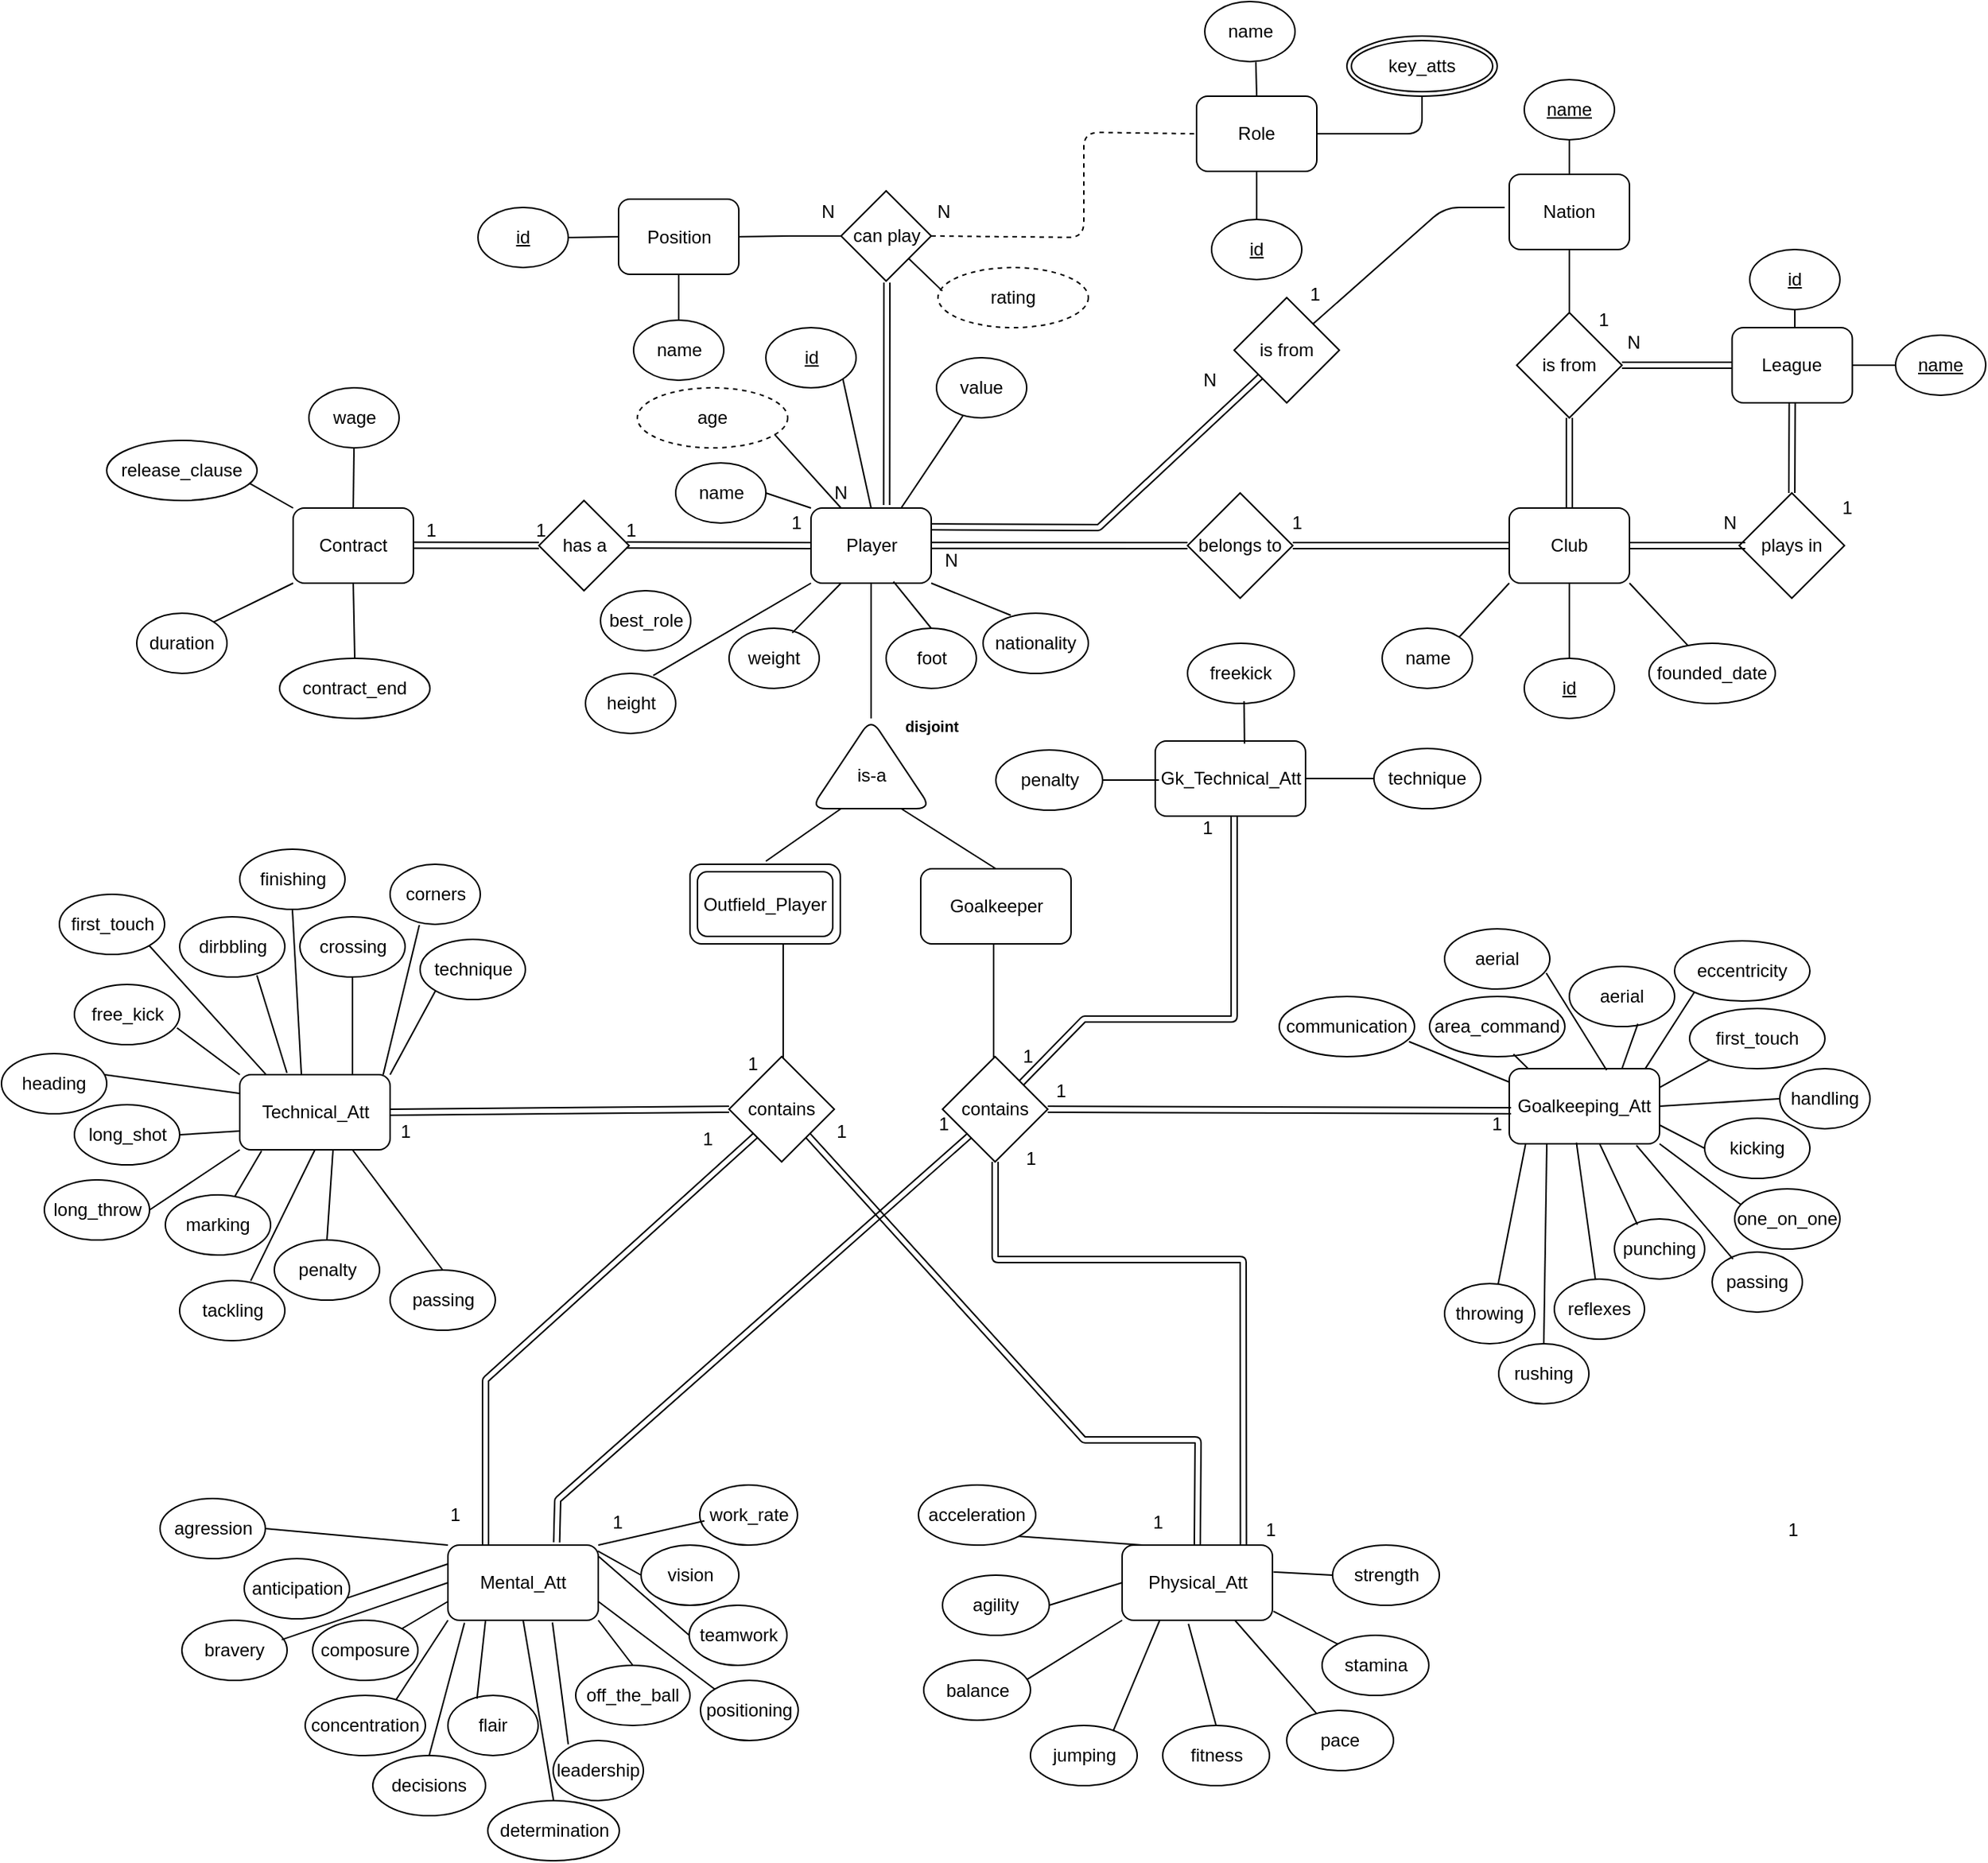 <mxfile version="24.2.3" type="device">
  <diagram name="Page-1" id="-e5Nr61yLDi03Mozg54l">
    <mxGraphModel dx="390" dy="248" grid="1" gridSize="10" guides="1" tooltips="1" connect="1" arrows="1" fold="1" page="1" pageScale="1" pageWidth="827" pageHeight="1169" math="0" shadow="0">
      <root>
        <mxCell id="0" />
        <mxCell id="1" parent="0" />
        <mxCell id="lveurod9TtLe9vHSPx2q-1" value="Player" style="rounded=1;whiteSpace=wrap;html=1;" parent="1" vertex="1">
          <mxGeometry x="538.5" y="380" width="80" height="50" as="geometry" />
        </mxCell>
        <mxCell id="lveurod9TtLe9vHSPx2q-2" value="name" style="ellipse;whiteSpace=wrap;html=1;" parent="1" vertex="1">
          <mxGeometry x="448.5" y="350" width="60" height="40" as="geometry" />
        </mxCell>
        <mxCell id="lveurod9TtLe9vHSPx2q-7" value="" style="endArrow=none;html=1;rounded=0;exitX=1;exitY=0.5;exitDx=0;exitDy=0;entryX=0;entryY=0;entryDx=0;entryDy=0;" parent="1" source="lveurod9TtLe9vHSPx2q-2" target="lveurod9TtLe9vHSPx2q-1" edge="1">
          <mxGeometry width="50" height="50" relative="1" as="geometry">
            <mxPoint x="498.5" y="430" as="sourcePoint" />
            <mxPoint x="548.5" y="380" as="targetPoint" />
          </mxGeometry>
        </mxCell>
        <mxCell id="lveurod9TtLe9vHSPx2q-9" value="" style="endArrow=none;html=1;rounded=0;entryX=0.25;entryY=0;entryDx=0;entryDy=0;exitX=0.906;exitY=0.736;exitDx=0;exitDy=0;exitPerimeter=0;" parent="1" target="lveurod9TtLe9vHSPx2q-1" edge="1">
          <mxGeometry width="50" height="50" relative="1" as="geometry">
            <mxPoint x="512.86" y="329.44" as="sourcePoint" />
            <mxPoint x="557.5" y="379" as="targetPoint" />
          </mxGeometry>
        </mxCell>
        <mxCell id="lveurod9TtLe9vHSPx2q-11" value="height" style="ellipse;whiteSpace=wrap;html=1;" parent="1" vertex="1">
          <mxGeometry x="388.5" y="490" width="60" height="40" as="geometry" />
        </mxCell>
        <mxCell id="lveurod9TtLe9vHSPx2q-12" value="weight" style="ellipse;whiteSpace=wrap;html=1;" parent="1" vertex="1">
          <mxGeometry x="484" y="460" width="60" height="40" as="geometry" />
        </mxCell>
        <mxCell id="lveurod9TtLe9vHSPx2q-13" value="nationality" style="ellipse;whiteSpace=wrap;html=1;" parent="1" vertex="1">
          <mxGeometry x="653" y="450" width="70" height="40" as="geometry" />
        </mxCell>
        <mxCell id="lveurod9TtLe9vHSPx2q-15" value="" style="endArrow=none;html=1;rounded=0;entryX=0;entryY=1;entryDx=0;entryDy=0;exitX=0.751;exitY=0.035;exitDx=0;exitDy=0;exitPerimeter=0;" parent="1" source="lveurod9TtLe9vHSPx2q-11" target="lveurod9TtLe9vHSPx2q-1" edge="1">
          <mxGeometry width="50" height="50" relative="1" as="geometry">
            <mxPoint x="498.5" y="420" as="sourcePoint" />
            <mxPoint x="548.5" y="370" as="targetPoint" />
          </mxGeometry>
        </mxCell>
        <mxCell id="lveurod9TtLe9vHSPx2q-16" value="" style="endArrow=none;html=1;rounded=0;exitX=0.701;exitY=0.077;exitDx=0;exitDy=0;exitPerimeter=0;" parent="1" source="lveurod9TtLe9vHSPx2q-12" edge="1">
          <mxGeometry width="50" height="50" relative="1" as="geometry">
            <mxPoint x="518.5" y="460" as="sourcePoint" />
            <mxPoint x="558.5" y="430" as="targetPoint" />
          </mxGeometry>
        </mxCell>
        <mxCell id="lveurod9TtLe9vHSPx2q-17" value="" style="endArrow=none;html=1;rounded=0;exitX=0.263;exitY=0.035;exitDx=0;exitDy=0;entryX=1;entryY=1;entryDx=0;entryDy=0;exitPerimeter=0;" parent="1" source="lveurod9TtLe9vHSPx2q-13" target="lveurod9TtLe9vHSPx2q-1" edge="1">
          <mxGeometry width="50" height="50" relative="1" as="geometry">
            <mxPoint x="553.5" y="490" as="sourcePoint" />
            <mxPoint x="578.5" y="430" as="targetPoint" />
          </mxGeometry>
        </mxCell>
        <mxCell id="lveurod9TtLe9vHSPx2q-19" value="Club" style="rounded=1;whiteSpace=wrap;html=1;" parent="1" vertex="1">
          <mxGeometry x="1003" y="380" width="80" height="50" as="geometry" />
        </mxCell>
        <mxCell id="lveurod9TtLe9vHSPx2q-20" value="belongs to" style="rhombus;whiteSpace=wrap;html=1;" parent="1" vertex="1">
          <mxGeometry x="789" y="370" width="70" height="70" as="geometry" />
        </mxCell>
        <mxCell id="lveurod9TtLe9vHSPx2q-23" value="1" style="text;html=1;align=center;verticalAlign=middle;whiteSpace=wrap;rounded=0;" parent="1" vertex="1">
          <mxGeometry x="832" y="380" width="60" height="20" as="geometry" />
        </mxCell>
        <mxCell id="lveurod9TtLe9vHSPx2q-24" value="N" style="text;html=1;align=center;verticalAlign=middle;whiteSpace=wrap;rounded=0;" parent="1" vertex="1">
          <mxGeometry x="601.5" y="400" width="60" height="30" as="geometry" />
        </mxCell>
        <mxCell id="lveurod9TtLe9vHSPx2q-25" value="name" style="ellipse;whiteSpace=wrap;html=1;" parent="1" vertex="1">
          <mxGeometry x="918.5" y="460" width="60" height="40" as="geometry" />
        </mxCell>
        <mxCell id="lveurod9TtLe9vHSPx2q-26" value="" style="endArrow=none;html=1;rounded=0;exitX=1;exitY=0;exitDx=0;exitDy=0;entryX=0;entryY=1;entryDx=0;entryDy=0;" parent="1" source="lveurod9TtLe9vHSPx2q-25" target="lveurod9TtLe9vHSPx2q-19" edge="1">
          <mxGeometry width="50" height="50" relative="1" as="geometry">
            <mxPoint x="850" y="460" as="sourcePoint" />
            <mxPoint x="1003" y="390" as="targetPoint" />
          </mxGeometry>
        </mxCell>
        <mxCell id="lveurod9TtLe9vHSPx2q-27" value="&lt;u&gt;id&lt;/u&gt;" style="ellipse;whiteSpace=wrap;html=1;" parent="1" vertex="1">
          <mxGeometry x="508.5" y="260" width="60" height="40" as="geometry" />
        </mxCell>
        <mxCell id="lveurod9TtLe9vHSPx2q-28" value="" style="endArrow=none;html=1;rounded=0;entryX=1;entryY=1;entryDx=0;entryDy=0;exitX=0.5;exitY=0;exitDx=0;exitDy=0;" parent="1" target="lveurod9TtLe9vHSPx2q-27" edge="1" source="lveurod9TtLe9vHSPx2q-1">
          <mxGeometry width="50" height="50" relative="1" as="geometry">
            <mxPoint x="620" y="380" as="sourcePoint" />
            <mxPoint x="808.5" y="410" as="targetPoint" />
          </mxGeometry>
        </mxCell>
        <mxCell id="lveurod9TtLe9vHSPx2q-30" style="edgeStyle=orthogonalEdgeStyle;rounded=0;orthogonalLoop=1;jettySize=auto;html=1;entryX=0.5;entryY=1;entryDx=0;entryDy=0;endArrow=none;endFill=0;exitX=1;exitY=0.5;exitDx=0;exitDy=0;" parent="1" source="lveurod9TtLe9vHSPx2q-36" target="lveurod9TtLe9vHSPx2q-1" edge="1">
          <mxGeometry relative="1" as="geometry">
            <mxPoint x="381.5" y="520" as="sourcePoint" />
          </mxGeometry>
        </mxCell>
        <mxCell id="lveurod9TtLe9vHSPx2q-35" style="edgeStyle=orthogonalEdgeStyle;rounded=0;orthogonalLoop=1;jettySize=auto;html=1;endArrow=none;endFill=0;" parent="1" source="lveurod9TtLe9vHSPx2q-34" target="lveurod9TtLe9vHSPx2q-19" edge="1">
          <mxGeometry relative="1" as="geometry" />
        </mxCell>
        <mxCell id="lveurod9TtLe9vHSPx2q-34" value="&lt;u&gt;id&lt;/u&gt;" style="ellipse;whiteSpace=wrap;html=1;" parent="1" vertex="1">
          <mxGeometry x="1013" y="480" width="60" height="40" as="geometry" />
        </mxCell>
        <mxCell id="lveurod9TtLe9vHSPx2q-36" value="&lt;div&gt;&lt;br&gt;&lt;/div&gt;is-a" style="triangle;whiteSpace=wrap;html=1;direction=north;rounded=1;" parent="1" vertex="1">
          <mxGeometry x="538.5" y="520" width="80" height="60" as="geometry" />
        </mxCell>
        <mxCell id="lveurod9TtLe9vHSPx2q-38" value="&lt;font style=&quot;font-size: 10px;&quot;&gt;&lt;b&gt;disjoint&lt;/b&gt;&lt;/font&gt;" style="text;html=1;align=center;verticalAlign=middle;whiteSpace=wrap;rounded=0;" parent="1" vertex="1">
          <mxGeometry x="588.5" y="510" width="60" height="30" as="geometry" />
        </mxCell>
        <mxCell id="lveurod9TtLe9vHSPx2q-39" value="Goalkeeper" style="rounded=1;whiteSpace=wrap;html=1;" parent="1" vertex="1">
          <mxGeometry x="611.5" y="620" width="100" height="50" as="geometry" />
        </mxCell>
        <mxCell id="lveurod9TtLe9vHSPx2q-40" value="" style="endArrow=none;html=1;rounded=0;exitX=0.5;exitY=0;exitDx=0;exitDy=0;entryX=0;entryY=0.25;entryDx=0;entryDy=0;" parent="1" target="lveurod9TtLe9vHSPx2q-36" edge="1">
          <mxGeometry width="50" height="50" relative="1" as="geometry">
            <mxPoint x="508.5" y="615" as="sourcePoint" />
            <mxPoint x="371.5" y="580" as="targetPoint" />
          </mxGeometry>
        </mxCell>
        <mxCell id="lveurod9TtLe9vHSPx2q-41" value="" style="endArrow=none;html=1;rounded=0;entryX=0.5;entryY=0;entryDx=0;entryDy=0;exitX=0;exitY=0.75;exitDx=0;exitDy=0;" parent="1" source="lveurod9TtLe9vHSPx2q-36" target="lveurod9TtLe9vHSPx2q-39" edge="1">
          <mxGeometry width="50" height="50" relative="1" as="geometry">
            <mxPoint x="361.5" y="690" as="sourcePoint" />
            <mxPoint x="411.5" y="640" as="targetPoint" />
          </mxGeometry>
        </mxCell>
        <mxCell id="lveurod9TtLe9vHSPx2q-58" value="Technical_Att" style="rounded=1;whiteSpace=wrap;html=1;" parent="1" vertex="1">
          <mxGeometry x="158.5" y="757" width="100" height="50" as="geometry" />
        </mxCell>
        <mxCell id="lveurod9TtLe9vHSPx2q-59" value="Physical_Att" style="rounded=1;whiteSpace=wrap;html=1;" parent="1" vertex="1">
          <mxGeometry x="745.5" y="1070" width="100" height="50" as="geometry" />
        </mxCell>
        <mxCell id="lveurod9TtLe9vHSPx2q-63" value="Mental_Att" style="rounded=1;whiteSpace=wrap;html=1;" parent="1" vertex="1">
          <mxGeometry x="297" y="1070" width="100" height="50" as="geometry" />
        </mxCell>
        <mxCell id="lveurod9TtLe9vHSPx2q-65" value="Gk_Technical_Att" style="rounded=1;whiteSpace=wrap;html=1;" parent="1" vertex="1">
          <mxGeometry x="767.5" y="535" width="100" height="50" as="geometry" />
        </mxCell>
        <mxCell id="lveurod9TtLe9vHSPx2q-66" value="Goalkeeping_Att" style="rounded=1;whiteSpace=wrap;html=1;" parent="1" vertex="1">
          <mxGeometry x="1003" y="753" width="100" height="50" as="geometry" />
        </mxCell>
        <mxCell id="lveurod9TtLe9vHSPx2q-68" style="edgeStyle=orthogonalEdgeStyle;rounded=0;orthogonalLoop=1;jettySize=auto;html=1;entryX=0.5;entryY=1;entryDx=0;entryDy=0;endArrow=none;endFill=0;exitX=0.5;exitY=0;exitDx=0;exitDy=0;" parent="1" source="lveurod9TtLe9vHSPx2q-67" target="lveurod9TtLe9vHSPx2q-39" edge="1">
          <mxGeometry relative="1" as="geometry">
            <Array as="points">
              <mxPoint x="660" y="745" />
              <mxPoint x="660" y="670" />
            </Array>
          </mxGeometry>
        </mxCell>
        <mxCell id="lveurod9TtLe9vHSPx2q-67" value="contains" style="rhombus;whiteSpace=wrap;html=1;" parent="1" vertex="1">
          <mxGeometry x="626" y="745" width="70" height="70" as="geometry" />
        </mxCell>
        <mxCell id="vzFSnmXwqkyDsA1X07gd-1" value="corners" style="ellipse;whiteSpace=wrap;html=1;" parent="1" vertex="1">
          <mxGeometry x="258.5" y="617" width="60" height="40" as="geometry" />
        </mxCell>
        <mxCell id="vzFSnmXwqkyDsA1X07gd-2" value="crossing" style="ellipse;whiteSpace=wrap;html=1;" parent="1" vertex="1">
          <mxGeometry x="198.5" y="652" width="70" height="40" as="geometry" />
        </mxCell>
        <mxCell id="vzFSnmXwqkyDsA1X07gd-3" value="dirbbling" style="ellipse;whiteSpace=wrap;html=1;" parent="1" vertex="1">
          <mxGeometry x="118.5" y="652" width="70" height="40" as="geometry" />
        </mxCell>
        <mxCell id="vzFSnmXwqkyDsA1X07gd-4" value="finishing" style="ellipse;whiteSpace=wrap;html=1;" parent="1" vertex="1">
          <mxGeometry x="158.5" y="607" width="70" height="40" as="geometry" />
        </mxCell>
        <mxCell id="vzFSnmXwqkyDsA1X07gd-5" value="first_touch" style="ellipse;whiteSpace=wrap;html=1;" parent="1" vertex="1">
          <mxGeometry x="38.5" y="637" width="70" height="40" as="geometry" />
        </mxCell>
        <mxCell id="vzFSnmXwqkyDsA1X07gd-6" value="free_kick" style="ellipse;whiteSpace=wrap;html=1;" parent="1" vertex="1">
          <mxGeometry x="48.5" y="697" width="70" height="40" as="geometry" />
        </mxCell>
        <mxCell id="vzFSnmXwqkyDsA1X07gd-7" value="heading" style="ellipse;whiteSpace=wrap;html=1;" parent="1" vertex="1">
          <mxGeometry y="743" width="70" height="40" as="geometry" />
        </mxCell>
        <mxCell id="vzFSnmXwqkyDsA1X07gd-8" value="long_shot" style="ellipse;whiteSpace=wrap;html=1;" parent="1" vertex="1">
          <mxGeometry x="48.5" y="777" width="70" height="40" as="geometry" />
        </mxCell>
        <mxCell id="vzFSnmXwqkyDsA1X07gd-9" value="long_throw" style="ellipse;whiteSpace=wrap;html=1;" parent="1" vertex="1">
          <mxGeometry x="28.5" y="827" width="70" height="40" as="geometry" />
        </mxCell>
        <mxCell id="vzFSnmXwqkyDsA1X07gd-10" value="marking" style="ellipse;whiteSpace=wrap;html=1;" parent="1" vertex="1">
          <mxGeometry x="109" y="837" width="70" height="40" as="geometry" />
        </mxCell>
        <mxCell id="vzFSnmXwqkyDsA1X07gd-11" value="passing" style="ellipse;whiteSpace=wrap;html=1;" parent="1" vertex="1">
          <mxGeometry x="258.5" y="887" width="70" height="40" as="geometry" />
        </mxCell>
        <mxCell id="vzFSnmXwqkyDsA1X07gd-12" value="penalty" style="ellipse;whiteSpace=wrap;html=1;" parent="1" vertex="1">
          <mxGeometry x="181.5" y="867" width="70" height="40" as="geometry" />
        </mxCell>
        <mxCell id="vzFSnmXwqkyDsA1X07gd-13" value="tackling" style="ellipse;whiteSpace=wrap;html=1;" parent="1" vertex="1">
          <mxGeometry x="118.5" y="894" width="70" height="40" as="geometry" />
        </mxCell>
        <mxCell id="vzFSnmXwqkyDsA1X07gd-14" value="technique" style="ellipse;whiteSpace=wrap;html=1;" parent="1" vertex="1">
          <mxGeometry x="278.5" y="667" width="70" height="40" as="geometry" />
        </mxCell>
        <mxCell id="vzFSnmXwqkyDsA1X07gd-17" value="" style="endArrow=none;html=1;rounded=0;entryX=0.5;entryY=0;entryDx=0;entryDy=0;exitX=0.75;exitY=1;exitDx=0;exitDy=0;" parent="1" source="lveurod9TtLe9vHSPx2q-58" target="vzFSnmXwqkyDsA1X07gd-11" edge="1">
          <mxGeometry width="50" height="50" relative="1" as="geometry">
            <mxPoint x="218.5" y="787" as="sourcePoint" />
            <mxPoint x="268.5" y="737" as="targetPoint" />
          </mxGeometry>
        </mxCell>
        <mxCell id="vzFSnmXwqkyDsA1X07gd-18" value="" style="endArrow=none;html=1;rounded=0;entryX=0;entryY=1;entryDx=0;entryDy=0;exitX=1;exitY=0;exitDx=0;exitDy=0;" parent="1" source="lveurod9TtLe9vHSPx2q-58" target="vzFSnmXwqkyDsA1X07gd-14" edge="1">
          <mxGeometry width="50" height="50" relative="1" as="geometry">
            <mxPoint x="252.5" y="757" as="sourcePoint" />
            <mxPoint x="278.5" y="735" as="targetPoint" />
          </mxGeometry>
        </mxCell>
        <mxCell id="vzFSnmXwqkyDsA1X07gd-19" value="" style="endArrow=none;html=1;rounded=0;entryX=0.324;entryY=1.012;entryDx=0;entryDy=0;exitX=0.954;exitY=0.001;exitDx=0;exitDy=0;entryPerimeter=0;exitPerimeter=0;" parent="1" source="lveurod9TtLe9vHSPx2q-58" target="vzFSnmXwqkyDsA1X07gd-1" edge="1">
          <mxGeometry width="50" height="50" relative="1" as="geometry">
            <mxPoint x="268.5" y="767" as="sourcePoint" />
            <mxPoint x="298.5" y="711" as="targetPoint" />
          </mxGeometry>
        </mxCell>
        <mxCell id="vzFSnmXwqkyDsA1X07gd-20" value="" style="endArrow=none;html=1;rounded=0;entryX=0.5;entryY=1;entryDx=0;entryDy=0;exitX=0.75;exitY=0;exitDx=0;exitDy=0;" parent="1" source="lveurod9TtLe9vHSPx2q-58" target="vzFSnmXwqkyDsA1X07gd-2" edge="1">
          <mxGeometry width="50" height="50" relative="1" as="geometry">
            <mxPoint x="268.5" y="767" as="sourcePoint" />
            <mxPoint x="298.5" y="711" as="targetPoint" />
          </mxGeometry>
        </mxCell>
        <mxCell id="vzFSnmXwqkyDsA1X07gd-21" value="" style="endArrow=none;html=1;rounded=0;entryX=0.5;entryY=1;entryDx=0;entryDy=0;exitX=0.41;exitY=-0.002;exitDx=0;exitDy=0;exitPerimeter=0;" parent="1" source="lveurod9TtLe9vHSPx2q-58" target="vzFSnmXwqkyDsA1X07gd-4" edge="1">
          <mxGeometry width="50" height="50" relative="1" as="geometry">
            <mxPoint x="210" y="497" as="sourcePoint" />
            <mxPoint x="265" y="452" as="targetPoint" />
          </mxGeometry>
        </mxCell>
        <mxCell id="vzFSnmXwqkyDsA1X07gd-22" value="" style="endArrow=none;html=1;rounded=0;entryX=0.734;entryY=0.972;entryDx=0;entryDy=0;exitX=0.314;exitY=-0.023;exitDx=0;exitDy=0;entryPerimeter=0;exitPerimeter=0;" parent="1" source="lveurod9TtLe9vHSPx2q-58" target="vzFSnmXwqkyDsA1X07gd-3" edge="1">
          <mxGeometry width="50" height="50" relative="1" as="geometry">
            <mxPoint x="265" y="517" as="sourcePoint" />
            <mxPoint x="265" y="452" as="targetPoint" />
          </mxGeometry>
        </mxCell>
        <mxCell id="vzFSnmXwqkyDsA1X07gd-23" value="" style="endArrow=none;html=1;rounded=0;entryX=1;entryY=1;entryDx=0;entryDy=0;exitX=0.176;exitY=0.002;exitDx=0;exitDy=0;exitPerimeter=0;" parent="1" source="lveurod9TtLe9vHSPx2q-58" target="vzFSnmXwqkyDsA1X07gd-5" edge="1">
          <mxGeometry width="50" height="50" relative="1" as="geometry">
            <mxPoint x="199.5" y="766" as="sourcePoint" />
            <mxPoint x="179.5" y="701" as="targetPoint" />
          </mxGeometry>
        </mxCell>
        <mxCell id="vzFSnmXwqkyDsA1X07gd-24" value="" style="endArrow=none;html=1;rounded=0;entryX=0.975;entryY=0.722;entryDx=0;entryDy=0;exitX=0;exitY=0;exitDx=0;exitDy=0;entryPerimeter=0;" parent="1" source="lveurod9TtLe9vHSPx2q-58" target="vzFSnmXwqkyDsA1X07gd-6" edge="1">
          <mxGeometry width="50" height="50" relative="1" as="geometry">
            <mxPoint x="199.5" y="766" as="sourcePoint" />
            <mxPoint x="179.5" y="701" as="targetPoint" />
          </mxGeometry>
        </mxCell>
        <mxCell id="vzFSnmXwqkyDsA1X07gd-25" value="" style="endArrow=none;html=1;rounded=0;entryX=1;entryY=0.5;entryDx=0;entryDy=0;exitX=0;exitY=0.25;exitDx=0;exitDy=0;" parent="1" source="lveurod9TtLe9vHSPx2q-58" edge="1">
          <mxGeometry width="50" height="50" relative="1" as="geometry">
            <mxPoint x="168.5" y="767" as="sourcePoint" />
            <mxPoint x="68.5" y="757" as="targetPoint" />
          </mxGeometry>
        </mxCell>
        <mxCell id="vzFSnmXwqkyDsA1X07gd-26" value="" style="endArrow=none;html=1;rounded=0;entryX=0.5;entryY=0;entryDx=0;entryDy=0;exitX=0.62;exitY=1.01;exitDx=0;exitDy=0;exitPerimeter=0;" parent="1" source="lveurod9TtLe9vHSPx2q-58" target="vzFSnmXwqkyDsA1X07gd-12" edge="1">
          <mxGeometry width="50" height="50" relative="1" as="geometry">
            <mxPoint x="268.5" y="780" as="sourcePoint" />
            <mxPoint x="294.5" y="758" as="targetPoint" />
          </mxGeometry>
        </mxCell>
        <mxCell id="vzFSnmXwqkyDsA1X07gd-27" value="" style="endArrow=none;html=1;rounded=0;entryX=0.675;entryY=0.005;entryDx=0;entryDy=0;exitX=0.5;exitY=1;exitDx=0;exitDy=0;entryPerimeter=0;" parent="1" source="lveurod9TtLe9vHSPx2q-58" target="vzFSnmXwqkyDsA1X07gd-13" edge="1">
          <mxGeometry width="50" height="50" relative="1" as="geometry">
            <mxPoint x="277" y="568" as="sourcePoint" />
            <mxPoint x="206" y="887" as="targetPoint" />
          </mxGeometry>
        </mxCell>
        <mxCell id="vzFSnmXwqkyDsA1X07gd-28" value="" style="endArrow=none;html=1;rounded=0;exitX=0.145;exitY=1.015;exitDx=0;exitDy=0;exitPerimeter=0;" parent="1" source="lveurod9TtLe9vHSPx2q-58" target="vzFSnmXwqkyDsA1X07gd-10" edge="1">
          <mxGeometry width="50" height="50" relative="1" as="geometry">
            <mxPoint x="218.5" y="817" as="sourcePoint" />
            <mxPoint x="213.5" y="887" as="targetPoint" />
          </mxGeometry>
        </mxCell>
        <mxCell id="vzFSnmXwqkyDsA1X07gd-29" value="" style="endArrow=none;html=1;rounded=0;exitX=0;exitY=1;exitDx=0;exitDy=0;entryX=1;entryY=0.5;entryDx=0;entryDy=0;" parent="1" source="lveurod9TtLe9vHSPx2q-58" target="vzFSnmXwqkyDsA1X07gd-9" edge="1">
          <mxGeometry width="50" height="50" relative="1" as="geometry">
            <mxPoint x="183.5" y="818" as="sourcePoint" />
            <mxPoint x="163.5" y="858" as="targetPoint" />
          </mxGeometry>
        </mxCell>
        <mxCell id="vzFSnmXwqkyDsA1X07gd-30" value="" style="endArrow=none;html=1;rounded=0;exitX=0;exitY=0.75;exitDx=0;exitDy=0;entryX=1;entryY=0.5;entryDx=0;entryDy=0;" parent="1" source="lveurod9TtLe9vHSPx2q-58" target="vzFSnmXwqkyDsA1X07gd-8" edge="1">
          <mxGeometry width="50" height="50" relative="1" as="geometry">
            <mxPoint x="168.5" y="817" as="sourcePoint" />
            <mxPoint x="108.5" y="857" as="targetPoint" />
          </mxGeometry>
        </mxCell>
        <mxCell id="vzFSnmXwqkyDsA1X07gd-31" value="agression" style="ellipse;whiteSpace=wrap;html=1;" parent="1" vertex="1">
          <mxGeometry x="105.5" y="1039" width="70" height="40" as="geometry" />
        </mxCell>
        <mxCell id="vzFSnmXwqkyDsA1X07gd-32" value="" style="endArrow=none;html=1;rounded=0;entryX=0;entryY=0;entryDx=0;entryDy=0;exitX=1;exitY=0.5;exitDx=0;exitDy=0;" parent="1" source="vzFSnmXwqkyDsA1X07gd-31" target="lveurod9TtLe9vHSPx2q-63" edge="1">
          <mxGeometry width="50" height="50" relative="1" as="geometry">
            <mxPoint x="338.75" y="710" as="sourcePoint" />
            <mxPoint x="388.75" y="660" as="targetPoint" />
          </mxGeometry>
        </mxCell>
        <mxCell id="vzFSnmXwqkyDsA1X07gd-33" value="anticipation" style="ellipse;whiteSpace=wrap;html=1;" parent="1" vertex="1">
          <mxGeometry x="161.5" y="1079" width="70" height="40" as="geometry" />
        </mxCell>
        <mxCell id="vzFSnmXwqkyDsA1X07gd-34" value="" style="endArrow=none;html=1;rounded=0;entryX=0;entryY=0.25;entryDx=0;entryDy=0;exitX=0.979;exitY=0.655;exitDx=0;exitDy=0;exitPerimeter=0;" parent="1" source="vzFSnmXwqkyDsA1X07gd-33" target="lveurod9TtLe9vHSPx2q-63" edge="1">
          <mxGeometry width="50" height="50" relative="1" as="geometry">
            <mxPoint x="327" y="1064" as="sourcePoint" />
            <mxPoint x="332" y="1080" as="targetPoint" />
          </mxGeometry>
        </mxCell>
        <mxCell id="vzFSnmXwqkyDsA1X07gd-35" value="bravery" style="ellipse;whiteSpace=wrap;html=1;" parent="1" vertex="1">
          <mxGeometry x="120" y="1120" width="70" height="40" as="geometry" />
        </mxCell>
        <mxCell id="vzFSnmXwqkyDsA1X07gd-36" value="" style="endArrow=none;html=1;rounded=0;entryX=0;entryY=0.5;entryDx=0;entryDy=0;exitX=0.949;exitY=0.324;exitDx=0;exitDy=0;exitPerimeter=0;" parent="1" source="vzFSnmXwqkyDsA1X07gd-35" target="lveurod9TtLe9vHSPx2q-63" edge="1">
          <mxGeometry width="50" height="50" relative="1" as="geometry">
            <mxPoint x="216.79" y="1103.4" as="sourcePoint" />
            <mxPoint x="307" y="943" as="targetPoint" />
          </mxGeometry>
        </mxCell>
        <mxCell id="vzFSnmXwqkyDsA1X07gd-37" value="composure" style="ellipse;whiteSpace=wrap;html=1;" parent="1" vertex="1">
          <mxGeometry x="207" y="1120" width="70" height="40" as="geometry" />
        </mxCell>
        <mxCell id="vzFSnmXwqkyDsA1X07gd-38" value="" style="endArrow=none;html=1;rounded=0;entryX=0;entryY=0.75;entryDx=0;entryDy=0;" parent="1" source="vzFSnmXwqkyDsA1X07gd-37" target="lveurod9TtLe9vHSPx2q-63" edge="1">
          <mxGeometry width="50" height="50" relative="1" as="geometry">
            <mxPoint x="264.25" y="886" as="sourcePoint" />
            <mxPoint x="295.25" y="893" as="targetPoint" />
          </mxGeometry>
        </mxCell>
        <mxCell id="vzFSnmXwqkyDsA1X07gd-39" value="concentration" style="ellipse;whiteSpace=wrap;html=1;" parent="1" vertex="1">
          <mxGeometry x="202" y="1170" width="80" height="40" as="geometry" />
        </mxCell>
        <mxCell id="vzFSnmXwqkyDsA1X07gd-40" value="" style="endArrow=none;html=1;rounded=0;entryX=0;entryY=1;entryDx=0;entryDy=0;exitX=0.755;exitY=0.075;exitDx=0;exitDy=0;exitPerimeter=0;" parent="1" source="vzFSnmXwqkyDsA1X07gd-39" target="lveurod9TtLe9vHSPx2q-63" edge="1">
          <mxGeometry width="50" height="50" relative="1" as="geometry">
            <mxPoint x="264.25" y="936" as="sourcePoint" />
            <mxPoint x="295.25" y="918" as="targetPoint" />
          </mxGeometry>
        </mxCell>
        <mxCell id="vzFSnmXwqkyDsA1X07gd-41" value="decisions" style="ellipse;whiteSpace=wrap;html=1;" parent="1" vertex="1">
          <mxGeometry x="247" y="1210" width="75" height="40" as="geometry" />
        </mxCell>
        <mxCell id="vzFSnmXwqkyDsA1X07gd-42" value="" style="endArrow=none;html=1;rounded=0;entryX=0.11;entryY=1.036;entryDx=0;entryDy=0;exitX=0.5;exitY=0;exitDx=0;exitDy=0;entryPerimeter=0;" parent="1" source="vzFSnmXwqkyDsA1X07gd-41" target="lveurod9TtLe9vHSPx2q-63" edge="1">
          <mxGeometry width="50" height="50" relative="1" as="geometry">
            <mxPoint x="272.75" y="1010.0" as="sourcePoint" />
            <mxPoint x="295.25" y="930" as="targetPoint" />
          </mxGeometry>
        </mxCell>
        <mxCell id="vzFSnmXwqkyDsA1X07gd-43" value="determination" style="ellipse;whiteSpace=wrap;html=1;" parent="1" vertex="1">
          <mxGeometry x="323.5" y="1240" width="87.5" height="40" as="geometry" />
        </mxCell>
        <mxCell id="vzFSnmXwqkyDsA1X07gd-44" value="" style="endArrow=none;html=1;rounded=0;entryX=0.5;entryY=1;entryDx=0;entryDy=0;exitX=0.5;exitY=0;exitDx=0;exitDy=0;" parent="1" source="vzFSnmXwqkyDsA1X07gd-43" target="lveurod9TtLe9vHSPx2q-63" edge="1">
          <mxGeometry width="50" height="50" relative="1" as="geometry">
            <mxPoint x="283.25" y="1020" as="sourcePoint" />
            <mxPoint x="306.25" y="932" as="targetPoint" />
          </mxGeometry>
        </mxCell>
        <mxCell id="vzFSnmXwqkyDsA1X07gd-45" value="flair" style="ellipse;whiteSpace=wrap;html=1;" parent="1" vertex="1">
          <mxGeometry x="297" y="1170" width="60" height="40" as="geometry" />
        </mxCell>
        <mxCell id="vzFSnmXwqkyDsA1X07gd-46" value="" style="endArrow=none;html=1;rounded=0;entryX=0.25;entryY=1;entryDx=0;entryDy=0;exitX=0.322;exitY=0.056;exitDx=0;exitDy=0;exitPerimeter=0;" parent="1" source="vzFSnmXwqkyDsA1X07gd-45" target="lveurod9TtLe9vHSPx2q-63" edge="1">
          <mxGeometry width="50" height="50" relative="1" as="geometry">
            <mxPoint x="339.25" y="980" as="sourcePoint" />
            <mxPoint x="345.25" y="930" as="targetPoint" />
          </mxGeometry>
        </mxCell>
        <mxCell id="vzFSnmXwqkyDsA1X07gd-47" value="leadership" style="ellipse;whiteSpace=wrap;html=1;" parent="1" vertex="1">
          <mxGeometry x="367" y="1200" width="60" height="40" as="geometry" />
        </mxCell>
        <mxCell id="vzFSnmXwqkyDsA1X07gd-48" value="" style="endArrow=none;html=1;rounded=0;entryX=0.695;entryY=1.03;entryDx=0;entryDy=0;exitX=0.167;exitY=0.063;exitDx=0;exitDy=0;exitPerimeter=0;entryPerimeter=0;" parent="1" source="vzFSnmXwqkyDsA1X07gd-47" target="lveurod9TtLe9vHSPx2q-63" edge="1">
          <mxGeometry width="50" height="50" relative="1" as="geometry">
            <mxPoint x="314.25" y="982" as="sourcePoint" />
            <mxPoint x="320.25" y="930" as="targetPoint" />
          </mxGeometry>
        </mxCell>
        <mxCell id="vzFSnmXwqkyDsA1X07gd-49" value="off_the_ball" style="ellipse;whiteSpace=wrap;html=1;" parent="1" vertex="1">
          <mxGeometry x="382" y="1150" width="76" height="40" as="geometry" />
        </mxCell>
        <mxCell id="vzFSnmXwqkyDsA1X07gd-50" value="" style="endArrow=none;html=1;rounded=0;entryX=1;entryY=1;entryDx=0;entryDy=0;exitX=0.5;exitY=0;exitDx=0;exitDy=0;" parent="1" source="vzFSnmXwqkyDsA1X07gd-49" target="lveurod9TtLe9vHSPx2q-63" edge="1">
          <mxGeometry width="50" height="50" relative="1" as="geometry">
            <mxPoint x="375.25" y="1013" as="sourcePoint" />
            <mxPoint x="365.25" y="932" as="targetPoint" />
          </mxGeometry>
        </mxCell>
        <mxCell id="vzFSnmXwqkyDsA1X07gd-51" value="positioning" style="ellipse;whiteSpace=wrap;html=1;" parent="1" vertex="1">
          <mxGeometry x="465" y="1160" width="65" height="40" as="geometry" />
        </mxCell>
        <mxCell id="vzFSnmXwqkyDsA1X07gd-52" value="" style="endArrow=none;html=1;rounded=0;entryX=1;entryY=0.75;entryDx=0;entryDy=0;exitX=0;exitY=0;exitDx=0;exitDy=0;" parent="1" source="vzFSnmXwqkyDsA1X07gd-51" target="lveurod9TtLe9vHSPx2q-63" edge="1">
          <mxGeometry width="50" height="50" relative="1" as="geometry">
            <mxPoint x="418.25" y="960" as="sourcePoint" />
            <mxPoint x="395.25" y="930" as="targetPoint" />
          </mxGeometry>
        </mxCell>
        <mxCell id="vzFSnmXwqkyDsA1X07gd-53" value="teamwork" style="ellipse;whiteSpace=wrap;html=1;" parent="1" vertex="1">
          <mxGeometry x="457.5" y="1110" width="65" height="40" as="geometry" />
        </mxCell>
        <mxCell id="vzFSnmXwqkyDsA1X07gd-54" value="" style="endArrow=none;html=1;rounded=0;entryX=0.999;entryY=0.146;entryDx=0;entryDy=0;exitX=0;exitY=0.5;exitDx=0;exitDy=0;entryPerimeter=0;" parent="1" source="vzFSnmXwqkyDsA1X07gd-53" target="lveurod9TtLe9vHSPx2q-63" edge="1">
          <mxGeometry width="50" height="50" relative="1" as="geometry">
            <mxPoint x="481.75" y="730" as="sourcePoint" />
            <mxPoint x="458.75" y="700" as="targetPoint" />
          </mxGeometry>
        </mxCell>
        <mxCell id="vzFSnmXwqkyDsA1X07gd-55" value="vision" style="ellipse;whiteSpace=wrap;html=1;" parent="1" vertex="1">
          <mxGeometry x="425.5" y="1070" width="65" height="40" as="geometry" />
        </mxCell>
        <mxCell id="vzFSnmXwqkyDsA1X07gd-56" value="" style="endArrow=none;html=1;rounded=0;exitX=0;exitY=0.5;exitDx=0;exitDy=0;entryX=0.997;entryY=0.079;entryDx=0;entryDy=0;entryPerimeter=0;" parent="1" source="vzFSnmXwqkyDsA1X07gd-55" target="lveurod9TtLe9vHSPx2q-63" edge="1">
          <mxGeometry width="50" height="50" relative="1" as="geometry">
            <mxPoint x="519.75" y="690" as="sourcePoint" />
            <mxPoint x="401.5" y="1080" as="targetPoint" />
          </mxGeometry>
        </mxCell>
        <mxCell id="vzFSnmXwqkyDsA1X07gd-57" value="work_rate" style="ellipse;whiteSpace=wrap;html=1;" parent="1" vertex="1">
          <mxGeometry x="464.5" y="1030" width="65" height="40" as="geometry" />
        </mxCell>
        <mxCell id="vzFSnmXwqkyDsA1X07gd-58" value="" style="endArrow=none;html=1;rounded=0;entryX=1;entryY=0;entryDx=0;entryDy=0;exitX=0.048;exitY=0.598;exitDx=0;exitDy=0;exitPerimeter=0;" parent="1" source="vzFSnmXwqkyDsA1X07gd-57" target="lveurod9TtLe9vHSPx2q-63" edge="1">
          <mxGeometry width="50" height="50" relative="1" as="geometry">
            <mxPoint x="513.75" y="660" as="sourcePoint" />
            <mxPoint x="458.75" y="663" as="targetPoint" />
          </mxGeometry>
        </mxCell>
        <mxCell id="vzFSnmXwqkyDsA1X07gd-61" value="" style="endArrow=none;html=1;rounded=0;entryX=0.5;entryY=0;entryDx=0;entryDy=0;exitX=0.686;exitY=0.979;exitDx=0;exitDy=0;exitPerimeter=0;" parent="1" source="lveurod9TtLe9vHSPx2q-1" target="lveurod9TtLe9vHSPx2q-10" edge="1">
          <mxGeometry width="50" height="50" relative="1" as="geometry">
            <mxPoint x="570" y="430" as="sourcePoint" />
            <mxPoint x="592.5" y="310" as="targetPoint" />
          </mxGeometry>
        </mxCell>
        <mxCell id="lveurod9TtLe9vHSPx2q-10" value="foot" style="ellipse;whiteSpace=wrap;html=1;" parent="1" vertex="1">
          <mxGeometry x="588.5" y="460" width="60" height="40" as="geometry" />
        </mxCell>
        <mxCell id="vzFSnmXwqkyDsA1X07gd-65" style="edgeStyle=orthogonalEdgeStyle;rounded=0;orthogonalLoop=1;jettySize=auto;html=1;endArrow=none;endFill=0;" parent="1" source="vzFSnmXwqkyDsA1X07gd-64" edge="1">
          <mxGeometry relative="1" as="geometry">
            <mxPoint x="520" y="665" as="targetPoint" />
            <Array as="points">
              <mxPoint x="520" y="665" />
            </Array>
          </mxGeometry>
        </mxCell>
        <mxCell id="vzFSnmXwqkyDsA1X07gd-64" value="contains" style="rhombus;whiteSpace=wrap;html=1;" parent="1" vertex="1">
          <mxGeometry x="484" y="745" width="70" height="70" as="geometry" />
        </mxCell>
        <mxCell id="vzFSnmXwqkyDsA1X07gd-68" value="acceleration" style="ellipse;whiteSpace=wrap;html=1;" parent="1" vertex="1">
          <mxGeometry x="610" y="1030" width="78" height="40" as="geometry" />
        </mxCell>
        <mxCell id="vzFSnmXwqkyDsA1X07gd-69" value="agility" style="ellipse;whiteSpace=wrap;html=1;" parent="1" vertex="1">
          <mxGeometry x="626" y="1090" width="71" height="40" as="geometry" />
        </mxCell>
        <mxCell id="vzFSnmXwqkyDsA1X07gd-70" value="balance" style="ellipse;whiteSpace=wrap;html=1;" parent="1" vertex="1">
          <mxGeometry x="613.5" y="1146.5" width="71" height="40" as="geometry" />
        </mxCell>
        <mxCell id="vzFSnmXwqkyDsA1X07gd-71" value="jumping" style="ellipse;whiteSpace=wrap;html=1;" parent="1" vertex="1">
          <mxGeometry x="684.5" y="1190" width="71" height="40" as="geometry" />
        </mxCell>
        <mxCell id="vzFSnmXwqkyDsA1X07gd-72" value="fitness" style="ellipse;whiteSpace=wrap;html=1;" parent="1" vertex="1">
          <mxGeometry x="772.5" y="1190" width="71" height="40" as="geometry" />
        </mxCell>
        <mxCell id="vzFSnmXwqkyDsA1X07gd-73" value="pace" style="ellipse;whiteSpace=wrap;html=1;" parent="1" vertex="1">
          <mxGeometry x="855" y="1180" width="71" height="40" as="geometry" />
        </mxCell>
        <mxCell id="vzFSnmXwqkyDsA1X07gd-74" value="stamina" style="ellipse;whiteSpace=wrap;html=1;" parent="1" vertex="1">
          <mxGeometry x="878.5" y="1130" width="71" height="40" as="geometry" />
        </mxCell>
        <mxCell id="vzFSnmXwqkyDsA1X07gd-75" value="strength" style="ellipse;whiteSpace=wrap;html=1;" parent="1" vertex="1">
          <mxGeometry x="885.5" y="1070" width="71" height="40" as="geometry" />
        </mxCell>
        <mxCell id="vzFSnmXwqkyDsA1X07gd-77" value="" style="endArrow=none;html=1;rounded=0;exitX=1;exitY=1;exitDx=0;exitDy=0;entryX=0;entryY=1;entryDx=0;entryDy=0;" parent="1" source="vzFSnmXwqkyDsA1X07gd-68" target="BPTk4Z4PryNuK3dZAGBa-55" edge="1">
          <mxGeometry width="50" height="50" relative="1" as="geometry">
            <mxPoint x="646.75" y="970" as="sourcePoint" />
            <mxPoint x="696.75" y="920" as="targetPoint" />
          </mxGeometry>
        </mxCell>
        <mxCell id="vzFSnmXwqkyDsA1X07gd-78" value="" style="endArrow=none;html=1;rounded=0;exitX=1;exitY=0.5;exitDx=0;exitDy=0;entryX=0;entryY=0.5;entryDx=0;entryDy=0;" parent="1" source="vzFSnmXwqkyDsA1X07gd-69" target="lveurod9TtLe9vHSPx2q-59" edge="1">
          <mxGeometry width="50" height="50" relative="1" as="geometry">
            <mxPoint x="748.5" y="1048" as="sourcePoint" />
            <mxPoint x="780.5" y="1080" as="targetPoint" />
          </mxGeometry>
        </mxCell>
        <mxCell id="vzFSnmXwqkyDsA1X07gd-79" value="" style="endArrow=none;html=1;rounded=0;exitX=0.964;exitY=0.326;exitDx=0;exitDy=0;entryX=0;entryY=1;entryDx=0;entryDy=0;exitPerimeter=0;" parent="1" source="vzFSnmXwqkyDsA1X07gd-70" target="lveurod9TtLe9vHSPx2q-59" edge="1">
          <mxGeometry width="50" height="50" relative="1" as="geometry">
            <mxPoint x="712.5" y="1080" as="sourcePoint" />
            <mxPoint x="755.5" y="1093" as="targetPoint" />
          </mxGeometry>
        </mxCell>
        <mxCell id="vzFSnmXwqkyDsA1X07gd-80" value="" style="endArrow=none;html=1;rounded=0;exitX=0.775;exitY=0.093;exitDx=0;exitDy=0;entryX=0.25;entryY=1;entryDx=0;entryDy=0;exitPerimeter=0;" parent="1" source="vzFSnmXwqkyDsA1X07gd-71" target="lveurod9TtLe9vHSPx2q-59" edge="1">
          <mxGeometry width="50" height="50" relative="1" as="geometry">
            <mxPoint x="695.5" y="1133" as="sourcePoint" />
            <mxPoint x="755.5" y="1118" as="targetPoint" />
          </mxGeometry>
        </mxCell>
        <mxCell id="vzFSnmXwqkyDsA1X07gd-81" value="" style="endArrow=none;html=1;rounded=0;exitX=0.5;exitY=0;exitDx=0;exitDy=0;entryX=0.441;entryY=1.047;entryDx=0;entryDy=0;entryPerimeter=0;" parent="1" source="vzFSnmXwqkyDsA1X07gd-72" target="lveurod9TtLe9vHSPx2q-59" edge="1">
          <mxGeometry width="50" height="50" relative="1" as="geometry">
            <mxPoint x="732.5" y="1174" as="sourcePoint" />
            <mxPoint x="755.5" y="1130" as="targetPoint" />
          </mxGeometry>
        </mxCell>
        <mxCell id="vzFSnmXwqkyDsA1X07gd-82" value="" style="endArrow=none;html=1;rounded=0;entryX=0.75;entryY=1;entryDx=0;entryDy=0;" parent="1" source="vzFSnmXwqkyDsA1X07gd-73" target="lveurod9TtLe9vHSPx2q-59" edge="1">
          <mxGeometry width="50" height="50" relative="1" as="geometry">
            <mxPoint x="790.5" y="1200" as="sourcePoint" />
            <mxPoint x="799.5" y="1132" as="targetPoint" />
          </mxGeometry>
        </mxCell>
        <mxCell id="vzFSnmXwqkyDsA1X07gd-83" value="" style="endArrow=none;html=1;rounded=0;entryX=1.007;entryY=0.881;entryDx=0;entryDy=0;entryPerimeter=0;exitX=0;exitY=0;exitDx=0;exitDy=0;" parent="1" source="vzFSnmXwqkyDsA1X07gd-74" target="lveurod9TtLe9vHSPx2q-59" edge="1">
          <mxGeometry width="50" height="50" relative="1" as="geometry">
            <mxPoint x="864.5" y="1191" as="sourcePoint" />
            <mxPoint x="830.5" y="1130" as="targetPoint" />
          </mxGeometry>
        </mxCell>
        <mxCell id="vzFSnmXwqkyDsA1X07gd-84" value="" style="endArrow=none;html=1;rounded=0;entryX=1.007;entryY=0.357;entryDx=0;entryDy=0;entryPerimeter=0;exitX=0;exitY=0.5;exitDx=0;exitDy=0;" parent="1" source="vzFSnmXwqkyDsA1X07gd-75" target="lveurod9TtLe9vHSPx2q-59" edge="1">
          <mxGeometry width="50" height="50" relative="1" as="geometry">
            <mxPoint x="899.5" y="1146" as="sourcePoint" />
            <mxPoint x="856.5" y="1124" as="targetPoint" />
          </mxGeometry>
        </mxCell>
        <mxCell id="vzFSnmXwqkyDsA1X07gd-87" value="aerial" style="ellipse;whiteSpace=wrap;html=1;" parent="1" vertex="1">
          <mxGeometry x="1043" y="685" width="70" height="40" as="geometry" />
        </mxCell>
        <mxCell id="vzFSnmXwqkyDsA1X07gd-88" value="" style="endArrow=none;html=1;rounded=0;entryX=0.651;entryY=0.955;entryDx=0;entryDy=0;entryPerimeter=0;exitX=0.75;exitY=0;exitDx=0;exitDy=0;" parent="1" source="lveurod9TtLe9vHSPx2q-66" target="vzFSnmXwqkyDsA1X07gd-87" edge="1">
          <mxGeometry width="50" height="50" relative="1" as="geometry">
            <mxPoint x="943" y="833" as="sourcePoint" />
            <mxPoint x="993" y="783" as="targetPoint" />
          </mxGeometry>
        </mxCell>
        <mxCell id="vzFSnmXwqkyDsA1X07gd-89" value="aerial" style="ellipse;whiteSpace=wrap;html=1;" parent="1" vertex="1">
          <mxGeometry x="960" y="660" width="70" height="40" as="geometry" />
        </mxCell>
        <mxCell id="vzFSnmXwqkyDsA1X07gd-90" value="" style="endArrow=none;html=1;rounded=0;entryX=0.966;entryY=0.735;entryDx=0;entryDy=0;entryPerimeter=0;exitX=0.648;exitY=0.02;exitDx=0;exitDy=0;exitPerimeter=0;" parent="1" source="lveurod9TtLe9vHSPx2q-66" target="vzFSnmXwqkyDsA1X07gd-89" edge="1">
          <mxGeometry width="50" height="50" relative="1" as="geometry">
            <mxPoint x="1088" y="763" as="sourcePoint" />
            <mxPoint x="1089" y="721" as="targetPoint" />
          </mxGeometry>
        </mxCell>
        <mxCell id="vzFSnmXwqkyDsA1X07gd-91" value="area_command" style="ellipse;whiteSpace=wrap;html=1;" parent="1" vertex="1">
          <mxGeometry x="950" y="705" width="90" height="40" as="geometry" />
        </mxCell>
        <mxCell id="vzFSnmXwqkyDsA1X07gd-92" value="" style="endArrow=none;html=1;rounded=0;exitX=0.124;exitY=-0.004;exitDx=0;exitDy=0;exitPerimeter=0;" parent="1" source="lveurod9TtLe9vHSPx2q-66" edge="1">
          <mxGeometry width="50" height="50" relative="1" as="geometry">
            <mxPoint x="973" y="766" as="sourcePoint" />
            <mxPoint x="1005.81" y="743.367" as="targetPoint" />
          </mxGeometry>
        </mxCell>
        <mxCell id="vzFSnmXwqkyDsA1X07gd-93" value="communication" style="ellipse;whiteSpace=wrap;html=1;" parent="1" vertex="1">
          <mxGeometry x="850" y="705" width="90" height="40" as="geometry" />
        </mxCell>
        <mxCell id="vzFSnmXwqkyDsA1X07gd-94" value="" style="endArrow=none;html=1;rounded=0;entryX=0.002;entryY=0.18;entryDx=0;entryDy=0;exitX=0.959;exitY=0.75;exitDx=0;exitDy=0;exitPerimeter=0;entryPerimeter=0;" parent="1" source="vzFSnmXwqkyDsA1X07gd-93" target="lveurod9TtLe9vHSPx2q-66" edge="1">
          <mxGeometry width="50" height="50" relative="1" as="geometry">
            <mxPoint x="769.5" y="635" as="sourcePoint" />
            <mxPoint x="819.5" y="585" as="targetPoint" />
          </mxGeometry>
        </mxCell>
        <mxCell id="vzFSnmXwqkyDsA1X07gd-95" value="eccentricity" style="ellipse;whiteSpace=wrap;html=1;" parent="1" vertex="1">
          <mxGeometry x="1113" y="668" width="90" height="40" as="geometry" />
        </mxCell>
        <mxCell id="vzFSnmXwqkyDsA1X07gd-96" value="first_touch" style="ellipse;whiteSpace=wrap;html=1;" parent="1" vertex="1">
          <mxGeometry x="1123" y="713" width="90" height="40" as="geometry" />
        </mxCell>
        <mxCell id="vzFSnmXwqkyDsA1X07gd-97" value="handling" style="ellipse;whiteSpace=wrap;html=1;" parent="1" vertex="1">
          <mxGeometry x="1183" y="753" width="60" height="40" as="geometry" />
        </mxCell>
        <mxCell id="vzFSnmXwqkyDsA1X07gd-98" value="kicking" style="ellipse;whiteSpace=wrap;html=1;" parent="1" vertex="1">
          <mxGeometry x="1133" y="786" width="70" height="40" as="geometry" />
        </mxCell>
        <mxCell id="vzFSnmXwqkyDsA1X07gd-99" value="one_on_one" style="ellipse;whiteSpace=wrap;html=1;" parent="1" vertex="1">
          <mxGeometry x="1153" y="833" width="70" height="40" as="geometry" />
        </mxCell>
        <mxCell id="vzFSnmXwqkyDsA1X07gd-100" value="passing" style="ellipse;whiteSpace=wrap;html=1;" parent="1" vertex="1">
          <mxGeometry x="1138" y="875" width="60" height="40" as="geometry" />
        </mxCell>
        <mxCell id="vzFSnmXwqkyDsA1X07gd-101" value="punching" style="ellipse;whiteSpace=wrap;html=1;" parent="1" vertex="1">
          <mxGeometry x="1073" y="853" width="60" height="40" as="geometry" />
        </mxCell>
        <mxCell id="vzFSnmXwqkyDsA1X07gd-102" value="reflexes" style="ellipse;whiteSpace=wrap;html=1;" parent="1" vertex="1">
          <mxGeometry x="1033" y="893" width="60" height="40" as="geometry" />
        </mxCell>
        <mxCell id="vzFSnmXwqkyDsA1X07gd-103" value="rushing" style="ellipse;whiteSpace=wrap;html=1;" parent="1" vertex="1">
          <mxGeometry x="996" y="936" width="60" height="40" as="geometry" />
        </mxCell>
        <mxCell id="vzFSnmXwqkyDsA1X07gd-104" value="throwing" style="ellipse;whiteSpace=wrap;html=1;" parent="1" vertex="1">
          <mxGeometry x="960" y="896" width="60" height="40" as="geometry" />
        </mxCell>
        <mxCell id="vzFSnmXwqkyDsA1X07gd-105" value="" style="endArrow=none;html=1;rounded=0;entryX=0.11;entryY=0.991;entryDx=0;entryDy=0;entryPerimeter=0;exitX=0.594;exitY=0.007;exitDx=0;exitDy=0;exitPerimeter=0;" parent="1" source="vzFSnmXwqkyDsA1X07gd-104" target="lveurod9TtLe9vHSPx2q-66" edge="1">
          <mxGeometry width="50" height="50" relative="1" as="geometry">
            <mxPoint x="982.487" y="864.026" as="sourcePoint" />
            <mxPoint x="1013" y="783" as="targetPoint" />
          </mxGeometry>
        </mxCell>
        <mxCell id="vzFSnmXwqkyDsA1X07gd-106" value="" style="endArrow=none;html=1;rounded=0;entryX=0.25;entryY=1;entryDx=0;entryDy=0;exitX=0.5;exitY=0;exitDx=0;exitDy=0;" parent="1" source="vzFSnmXwqkyDsA1X07gd-103" target="lveurod9TtLe9vHSPx2q-66" edge="1">
          <mxGeometry width="50" height="50" relative="1" as="geometry">
            <mxPoint x="993" y="874" as="sourcePoint" />
            <mxPoint x="1024" y="813" as="targetPoint" />
          </mxGeometry>
        </mxCell>
        <mxCell id="vzFSnmXwqkyDsA1X07gd-107" value="" style="endArrow=none;html=1;rounded=0;entryX=0.447;entryY=0.983;entryDx=0;entryDy=0;entryPerimeter=0;" parent="1" source="vzFSnmXwqkyDsA1X07gd-102" target="lveurod9TtLe9vHSPx2q-66" edge="1">
          <mxGeometry width="50" height="50" relative="1" as="geometry">
            <mxPoint x="1013" y="923" as="sourcePoint" />
            <mxPoint x="1048" y="808" as="targetPoint" />
          </mxGeometry>
        </mxCell>
        <mxCell id="vzFSnmXwqkyDsA1X07gd-108" value="" style="endArrow=none;html=1;rounded=0;entryX=0.603;entryY=1.006;entryDx=0;entryDy=0;entryPerimeter=0;exitX=0.255;exitY=0.096;exitDx=0;exitDy=0;exitPerimeter=0;" parent="1" source="vzFSnmXwqkyDsA1X07gd-101" target="lveurod9TtLe9vHSPx2q-66" edge="1">
          <mxGeometry width="50" height="50" relative="1" as="geometry">
            <mxPoint x="1069" y="903" as="sourcePoint" />
            <mxPoint x="1052" y="812" as="targetPoint" />
          </mxGeometry>
        </mxCell>
        <mxCell id="vzFSnmXwqkyDsA1X07gd-109" value="" style="endArrow=none;html=1;rounded=0;entryX=0.846;entryY=1.02;entryDx=0;entryDy=0;entryPerimeter=0;exitX=0.231;exitY=0.118;exitDx=0;exitDy=0;exitPerimeter=0;" parent="1" source="vzFSnmXwqkyDsA1X07gd-100" target="lveurod9TtLe9vHSPx2q-66" edge="1">
          <mxGeometry width="50" height="50" relative="1" as="geometry">
            <mxPoint x="1098" y="867" as="sourcePoint" />
            <mxPoint x="1073" y="813" as="targetPoint" />
          </mxGeometry>
        </mxCell>
        <mxCell id="vzFSnmXwqkyDsA1X07gd-110" value="" style="endArrow=none;html=1;rounded=0;entryX=1;entryY=1;entryDx=0;entryDy=0;exitX=0.055;exitY=0.257;exitDx=0;exitDy=0;exitPerimeter=0;" parent="1" source="vzFSnmXwqkyDsA1X07gd-99" target="lveurod9TtLe9vHSPx2q-66" edge="1">
          <mxGeometry width="50" height="50" relative="1" as="geometry">
            <mxPoint x="1162" y="890" as="sourcePoint" />
            <mxPoint x="1109" y="812" as="targetPoint" />
          </mxGeometry>
        </mxCell>
        <mxCell id="vzFSnmXwqkyDsA1X07gd-111" value="" style="endArrow=none;html=1;rounded=0;entryX=1;entryY=0.75;entryDx=0;entryDy=0;exitX=0;exitY=0.5;exitDx=0;exitDy=0;" parent="1" source="vzFSnmXwqkyDsA1X07gd-98" target="lveurod9TtLe9vHSPx2q-66" edge="1">
          <mxGeometry width="50" height="50" relative="1" as="geometry">
            <mxPoint x="1167" y="853" as="sourcePoint" />
            <mxPoint x="1113" y="813" as="targetPoint" />
          </mxGeometry>
        </mxCell>
        <mxCell id="vzFSnmXwqkyDsA1X07gd-112" value="" style="endArrow=none;html=1;rounded=0;entryX=1;entryY=0.5;entryDx=0;entryDy=0;exitX=0;exitY=0.5;exitDx=0;exitDy=0;" parent="1" source="vzFSnmXwqkyDsA1X07gd-97" target="lveurod9TtLe9vHSPx2q-66" edge="1">
          <mxGeometry width="50" height="50" relative="1" as="geometry">
            <mxPoint x="1150" y="807" as="sourcePoint" />
            <mxPoint x="1113" y="801" as="targetPoint" />
          </mxGeometry>
        </mxCell>
        <mxCell id="vzFSnmXwqkyDsA1X07gd-113" value="" style="endArrow=none;html=1;rounded=0;exitX=0;exitY=1;exitDx=0;exitDy=0;entryX=1;entryY=0.25;entryDx=0;entryDy=0;" parent="1" source="vzFSnmXwqkyDsA1X07gd-96" target="lveurod9TtLe9vHSPx2q-66" edge="1">
          <mxGeometry width="50" height="50" relative="1" as="geometry">
            <mxPoint x="1193" y="783" as="sourcePoint" />
            <mxPoint x="1106" y="759" as="targetPoint" />
          </mxGeometry>
        </mxCell>
        <mxCell id="vzFSnmXwqkyDsA1X07gd-114" value="" style="endArrow=none;html=1;rounded=0;entryX=0.903;entryY=0.006;entryDx=0;entryDy=0;exitX=0;exitY=1;exitDx=0;exitDy=0;entryPerimeter=0;" parent="1" source="vzFSnmXwqkyDsA1X07gd-95" target="lveurod9TtLe9vHSPx2q-66" edge="1">
          <mxGeometry width="50" height="50" relative="1" as="geometry">
            <mxPoint x="1146" y="757" as="sourcePoint" />
            <mxPoint x="1116" y="769" as="targetPoint" />
          </mxGeometry>
        </mxCell>
        <mxCell id="vzFSnmXwqkyDsA1X07gd-115" value="penalty" style="ellipse;whiteSpace=wrap;html=1;" parent="1" vertex="1">
          <mxGeometry x="661.5" y="541" width="71" height="40" as="geometry" />
        </mxCell>
        <mxCell id="vzFSnmXwqkyDsA1X07gd-116" value="freekick" style="ellipse;whiteSpace=wrap;html=1;" parent="1" vertex="1">
          <mxGeometry x="789" y="470" width="71" height="40" as="geometry" />
        </mxCell>
        <mxCell id="vzFSnmXwqkyDsA1X07gd-117" value="technique" style="ellipse;whiteSpace=wrap;html=1;" parent="1" vertex="1">
          <mxGeometry x="913" y="540" width="71" height="40" as="geometry" />
        </mxCell>
        <mxCell id="vzFSnmXwqkyDsA1X07gd-119" value="" style="endArrow=none;html=1;rounded=0;entryX=0;entryY=0.5;entryDx=0;entryDy=0;exitX=1;exitY=0.5;exitDx=0;exitDy=0;" parent="1" source="lveurod9TtLe9vHSPx2q-65" target="vzFSnmXwqkyDsA1X07gd-117" edge="1">
          <mxGeometry width="50" height="50" relative="1" as="geometry">
            <mxPoint x="921.5" y="995" as="sourcePoint" />
            <mxPoint x="971.5" y="945" as="targetPoint" />
          </mxGeometry>
        </mxCell>
        <mxCell id="vzFSnmXwqkyDsA1X07gd-120" value="" style="endArrow=none;html=1;rounded=0;entryX=0.53;entryY=0.962;entryDx=0;entryDy=0;exitX=0.594;exitY=0.034;exitDx=0;exitDy=0;entryPerimeter=0;exitPerimeter=0;" parent="1" source="lveurod9TtLe9vHSPx2q-65" target="vzFSnmXwqkyDsA1X07gd-116" edge="1">
          <mxGeometry width="50" height="50" relative="1" as="geometry">
            <mxPoint x="1061.5" y="1035" as="sourcePoint" />
            <mxPoint x="1085.5" y="1045" as="targetPoint" />
          </mxGeometry>
        </mxCell>
        <mxCell id="vzFSnmXwqkyDsA1X07gd-124" value="Position" style="rounded=1;whiteSpace=wrap;html=1;" parent="1" vertex="1">
          <mxGeometry x="410.5" y="174.5" width="80" height="50" as="geometry" />
        </mxCell>
        <mxCell id="vzFSnmXwqkyDsA1X07gd-125" value="&lt;u&gt;id&lt;/u&gt;" style="ellipse;whiteSpace=wrap;html=1;" parent="1" vertex="1">
          <mxGeometry x="317" y="180" width="60" height="40" as="geometry" />
        </mxCell>
        <mxCell id="vzFSnmXwqkyDsA1X07gd-126" value="name" style="ellipse;whiteSpace=wrap;html=1;" parent="1" vertex="1">
          <mxGeometry x="420.5" y="255" width="60" height="40" as="geometry" />
        </mxCell>
        <mxCell id="vzFSnmXwqkyDsA1X07gd-127" value="" style="endArrow=none;html=1;rounded=0;exitX=1;exitY=0.5;exitDx=0;exitDy=0;entryX=0;entryY=0.5;entryDx=0;entryDy=0;" parent="1" source="vzFSnmXwqkyDsA1X07gd-125" target="vzFSnmXwqkyDsA1X07gd-124" edge="1">
          <mxGeometry width="50" height="50" relative="1" as="geometry">
            <mxPoint x="263" y="185" as="sourcePoint" />
            <mxPoint x="313" y="135" as="targetPoint" />
          </mxGeometry>
        </mxCell>
        <mxCell id="vzFSnmXwqkyDsA1X07gd-128" value="" style="endArrow=none;html=1;rounded=0;exitX=0.5;exitY=0;exitDx=0;exitDy=0;entryX=0.5;entryY=1;entryDx=0;entryDy=0;" parent="1" source="vzFSnmXwqkyDsA1X07gd-126" target="vzFSnmXwqkyDsA1X07gd-124" edge="1">
          <mxGeometry width="50" height="50" relative="1" as="geometry">
            <mxPoint x="149" y="104" as="sourcePoint" />
            <mxPoint x="172" y="75" as="targetPoint" />
          </mxGeometry>
        </mxCell>
        <mxCell id="vzFSnmXwqkyDsA1X07gd-129" value="&lt;u&gt;id&lt;/u&gt;" style="ellipse;whiteSpace=wrap;html=1;" parent="1" vertex="1">
          <mxGeometry x="805" y="188" width="60" height="40" as="geometry" />
        </mxCell>
        <mxCell id="vzFSnmXwqkyDsA1X07gd-130" value="name" style="ellipse;whiteSpace=wrap;html=1;" parent="1" vertex="1">
          <mxGeometry x="800.5" y="43" width="60" height="40" as="geometry" />
        </mxCell>
        <mxCell id="vzFSnmXwqkyDsA1X07gd-131" value="" style="endArrow=none;html=1;rounded=0;entryX=0.5;entryY=1;entryDx=0;entryDy=0;" parent="1" source="vzFSnmXwqkyDsA1X07gd-129" target="vzFSnmXwqkyDsA1X07gd-133" edge="1">
          <mxGeometry width="50" height="50" relative="1" as="geometry">
            <mxPoint x="926.5" y="311" as="sourcePoint" />
            <mxPoint x="976.5" y="261" as="targetPoint" />
          </mxGeometry>
        </mxCell>
        <mxCell id="vzFSnmXwqkyDsA1X07gd-132" value="" style="endArrow=none;html=1;rounded=0;exitX=0.566;exitY=1.005;exitDx=0;exitDy=0;entryX=0.5;entryY=0;entryDx=0;entryDy=0;exitPerimeter=0;" parent="1" source="vzFSnmXwqkyDsA1X07gd-130" target="vzFSnmXwqkyDsA1X07gd-133" edge="1">
          <mxGeometry width="50" height="50" relative="1" as="geometry">
            <mxPoint x="825.5" y="230" as="sourcePoint" />
            <mxPoint x="848.5" y="201" as="targetPoint" />
          </mxGeometry>
        </mxCell>
        <mxCell id="vzFSnmXwqkyDsA1X07gd-133" value="Role" style="rounded=1;whiteSpace=wrap;html=1;" parent="1" vertex="1">
          <mxGeometry x="795" y="106" width="80" height="50" as="geometry" />
        </mxCell>
        <mxCell id="BPTk4Z4PryNuK3dZAGBa-13" value="N" style="text;html=1;align=center;verticalAlign=middle;whiteSpace=wrap;rounded=0;" parent="1" vertex="1">
          <mxGeometry x="520" y="174.5" width="60" height="17" as="geometry" />
        </mxCell>
        <mxCell id="BPTk4Z4PryNuK3dZAGBa-27" value="Contract" style="rounded=1;whiteSpace=wrap;html=1;" parent="1" vertex="1">
          <mxGeometry x="194" y="380" width="80" height="50" as="geometry" />
        </mxCell>
        <mxCell id="BPTk4Z4PryNuK3dZAGBa-28" value="wage" style="ellipse;whiteSpace=wrap;html=1;" parent="1" vertex="1">
          <mxGeometry x="204.5" y="300" width="60" height="40" as="geometry" />
        </mxCell>
        <mxCell id="BPTk4Z4PryNuK3dZAGBa-29" value="duration" style="ellipse;whiteSpace=wrap;html=1;" parent="1" vertex="1">
          <mxGeometry x="90" y="450" width="60" height="40" as="geometry" />
        </mxCell>
        <mxCell id="BPTk4Z4PryNuK3dZAGBa-30" value="release_clause" style="ellipse;whiteSpace=wrap;html=1;" parent="1" vertex="1">
          <mxGeometry x="70" y="335" width="100" height="40" as="geometry" />
        </mxCell>
        <mxCell id="BPTk4Z4PryNuK3dZAGBa-31" value="contract_end" style="ellipse;whiteSpace=wrap;html=1;" parent="1" vertex="1">
          <mxGeometry x="185" y="480" width="100" height="40" as="geometry" />
        </mxCell>
        <mxCell id="BPTk4Z4PryNuK3dZAGBa-32" value="value" style="ellipse;whiteSpace=wrap;html=1;" parent="1" vertex="1">
          <mxGeometry x="622" y="280" width="60" height="40" as="geometry" />
        </mxCell>
        <mxCell id="BPTk4Z4PryNuK3dZAGBa-35" value="" style="endArrow=none;html=1;rounded=0;entryX=0.5;entryY=1;entryDx=0;entryDy=0;exitX=0.5;exitY=0;exitDx=0;exitDy=0;" parent="1" source="BPTk4Z4PryNuK3dZAGBa-31" edge="1">
          <mxGeometry width="50" height="50" relative="1" as="geometry">
            <mxPoint x="230.428" y="480.008" as="sourcePoint" />
            <mxPoint x="234" y="430" as="targetPoint" />
          </mxGeometry>
        </mxCell>
        <mxCell id="BPTk4Z4PryNuK3dZAGBa-36" value="" style="endArrow=none;html=1;rounded=0;entryX=0;entryY=1;entryDx=0;entryDy=0;exitX=1;exitY=0;exitDx=0;exitDy=0;" parent="1" source="BPTk4Z4PryNuK3dZAGBa-29" target="BPTk4Z4PryNuK3dZAGBa-27" edge="1">
          <mxGeometry width="50" height="50" relative="1" as="geometry">
            <mxPoint x="173" y="471" as="sourcePoint" />
            <mxPoint x="204" y="440" as="targetPoint" />
          </mxGeometry>
        </mxCell>
        <mxCell id="BPTk4Z4PryNuK3dZAGBa-37" value="" style="endArrow=none;html=1;rounded=0;entryX=0;entryY=0;entryDx=0;entryDy=0;exitX=0.95;exitY=0.715;exitDx=0;exitDy=0;exitPerimeter=0;" parent="1" source="BPTk4Z4PryNuK3dZAGBa-30" target="BPTk4Z4PryNuK3dZAGBa-27" edge="1">
          <mxGeometry width="50" height="50" relative="1" as="geometry">
            <mxPoint x="152" y="410" as="sourcePoint" />
            <mxPoint x="204" y="415" as="targetPoint" />
          </mxGeometry>
        </mxCell>
        <mxCell id="BPTk4Z4PryNuK3dZAGBa-38" value="" style="endArrow=none;html=1;rounded=0;entryX=0.5;entryY=0;entryDx=0;entryDy=0;exitX=0.5;exitY=1;exitDx=0;exitDy=0;" parent="1" source="BPTk4Z4PryNuK3dZAGBa-28" target="BPTk4Z4PryNuK3dZAGBa-27" edge="1">
          <mxGeometry width="50" height="50" relative="1" as="geometry">
            <mxPoint x="238" y="340" as="sourcePoint" />
            <mxPoint x="204" y="390" as="targetPoint" />
          </mxGeometry>
        </mxCell>
        <mxCell id="BPTk4Z4PryNuK3dZAGBa-39" value="has a" style="rhombus;whiteSpace=wrap;html=1;" parent="1" vertex="1">
          <mxGeometry x="357.5" y="375" width="60" height="60" as="geometry" />
        </mxCell>
        <mxCell id="BPTk4Z4PryNuK3dZAGBa-43" value="best_role" style="ellipse;whiteSpace=wrap;html=1;" parent="1" vertex="1">
          <mxGeometry x="398.5" y="435" width="60" height="40" as="geometry" />
        </mxCell>
        <mxCell id="BPTk4Z4PryNuK3dZAGBa-44" value="1" style="text;html=1;align=center;verticalAlign=middle;whiteSpace=wrap;rounded=0;" parent="1" vertex="1">
          <mxGeometry x="470" y="735" width="60" height="30" as="geometry" />
        </mxCell>
        <mxCell id="BPTk4Z4PryNuK3dZAGBa-45" value="1" style="text;html=1;align=center;verticalAlign=middle;whiteSpace=wrap;rounded=0;" parent="1" vertex="1">
          <mxGeometry x="262.5" y="789" width="11.5" height="12" as="geometry" />
        </mxCell>
        <mxCell id="BPTk4Z4PryNuK3dZAGBa-46" value="1" style="text;html=1;align=center;verticalAlign=middle;whiteSpace=wrap;rounded=0;" parent="1" vertex="1">
          <mxGeometry x="458.5" y="790" width="21.5" height="20" as="geometry" />
        </mxCell>
        <mxCell id="BPTk4Z4PryNuK3dZAGBa-47" value="1" style="text;html=1;align=center;verticalAlign=middle;whiteSpace=wrap;rounded=0;" parent="1" vertex="1">
          <mxGeometry x="528.5" y="787.5" width="60" height="15" as="geometry" />
        </mxCell>
        <mxCell id="BPTk4Z4PryNuK3dZAGBa-48" value="1" style="text;html=1;align=center;verticalAlign=middle;whiteSpace=wrap;rounded=0;" parent="1" vertex="1">
          <mxGeometry x="610" y="775" width="34" height="30" as="geometry" />
        </mxCell>
        <mxCell id="BPTk4Z4PryNuK3dZAGBa-49" value="1" style="text;html=1;align=center;verticalAlign=middle;whiteSpace=wrap;rounded=0;" parent="1" vertex="1">
          <mxGeometry x="670" y="805" width="30" height="15" as="geometry" />
        </mxCell>
        <mxCell id="BPTk4Z4PryNuK3dZAGBa-50" value="1" style="text;html=1;align=center;verticalAlign=middle;whiteSpace=wrap;rounded=0;" parent="1" vertex="1">
          <mxGeometry x="1184.5" y="1053.5" width="13.5" height="13" as="geometry" />
        </mxCell>
        <mxCell id="BPTk4Z4PryNuK3dZAGBa-51" value="1" style="text;html=1;align=center;verticalAlign=middle;whiteSpace=wrap;rounded=0;" parent="1" vertex="1">
          <mxGeometry x="653" y="730" width="60" height="30" as="geometry" />
        </mxCell>
        <mxCell id="BPTk4Z4PryNuK3dZAGBa-55" value="1" style="text;html=1;align=center;verticalAlign=middle;whiteSpace=wrap;rounded=0;" parent="1" vertex="1">
          <mxGeometry x="759.25" y="1040" width="20.5" height="30" as="geometry" />
        </mxCell>
        <mxCell id="BPTk4Z4PryNuK3dZAGBa-56" value="1" style="text;html=1;align=center;verticalAlign=middle;whiteSpace=wrap;rounded=0;" parent="1" vertex="1">
          <mxGeometry x="785" y="585" width="35" height="15" as="geometry" />
        </mxCell>
        <mxCell id="BPTk4Z4PryNuK3dZAGBa-57" value="1" style="text;html=1;align=center;verticalAlign=middle;whiteSpace=wrap;rounded=0;" parent="1" vertex="1">
          <mxGeometry x="985" y="782.5" width="20" height="15" as="geometry" />
        </mxCell>
        <mxCell id="BPTk4Z4PryNuK3dZAGBa-58" value="" style="shape=link;html=1;rounded=0;entryX=0;entryY=0.5;entryDx=0;entryDy=0;" parent="1" target="lveurod9TtLe9vHSPx2q-20" edge="1">
          <mxGeometry width="100" relative="1" as="geometry">
            <mxPoint x="618.5" y="404.88" as="sourcePoint" />
            <mxPoint x="718.5" y="404.88" as="targetPoint" />
          </mxGeometry>
        </mxCell>
        <mxCell id="BPTk4Z4PryNuK3dZAGBa-59" value="" style="shape=link;html=1;rounded=0;entryX=0;entryY=0.5;entryDx=0;entryDy=0;exitX=1;exitY=0.5;exitDx=0;exitDy=0;" parent="1" source="lveurod9TtLe9vHSPx2q-20" target="lveurod9TtLe9vHSPx2q-19" edge="1">
          <mxGeometry width="100" relative="1" as="geometry">
            <mxPoint x="828" y="404.88" as="sourcePoint" />
            <mxPoint x="878.5" y="405" as="targetPoint" />
          </mxGeometry>
        </mxCell>
        <mxCell id="BPTk4Z4PryNuK3dZAGBa-61" value="1" style="text;html=1;align=center;verticalAlign=middle;whiteSpace=wrap;rounded=0;" parent="1" vertex="1">
          <mxGeometry x="255.5" y="380" width="60" height="30" as="geometry" />
        </mxCell>
        <mxCell id="BPTk4Z4PryNuK3dZAGBa-62" value="1" style="text;html=1;align=center;verticalAlign=middle;whiteSpace=wrap;rounded=0;" parent="1" vertex="1">
          <mxGeometry x="328.5" y="385" width="60" height="20" as="geometry" />
        </mxCell>
        <mxCell id="BPTk4Z4PryNuK3dZAGBa-63" value="1" style="text;html=1;align=center;verticalAlign=middle;whiteSpace=wrap;rounded=0;" parent="1" vertex="1">
          <mxGeometry x="388.5" y="385" width="60" height="20" as="geometry" />
        </mxCell>
        <mxCell id="BPTk4Z4PryNuK3dZAGBa-64" value="1" style="text;html=1;align=center;verticalAlign=middle;whiteSpace=wrap;rounded=0;" parent="1" vertex="1">
          <mxGeometry x="498.5" y="380" width="60" height="20" as="geometry" />
        </mxCell>
        <mxCell id="BPTk4Z4PryNuK3dZAGBa-65" value="" style="shape=link;html=1;rounded=0;" parent="1" target="BPTk4Z4PryNuK3dZAGBa-39" edge="1">
          <mxGeometry width="100" relative="1" as="geometry">
            <mxPoint x="274" y="404.76" as="sourcePoint" />
            <mxPoint x="350" y="420" as="targetPoint" />
          </mxGeometry>
        </mxCell>
        <mxCell id="BPTk4Z4PryNuK3dZAGBa-66" value="" style="shape=link;html=1;rounded=0;entryX=0;entryY=0.5;entryDx=0;entryDy=0;exitX=0.97;exitY=0.494;exitDx=0;exitDy=0;exitPerimeter=0;" parent="1" source="BPTk4Z4PryNuK3dZAGBa-39" target="lveurod9TtLe9vHSPx2q-1" edge="1">
          <mxGeometry width="100" relative="1" as="geometry">
            <mxPoint x="420" y="405" as="sourcePoint" />
            <mxPoint x="503" y="405" as="targetPoint" />
          </mxGeometry>
        </mxCell>
        <mxCell id="BPTk4Z4PryNuK3dZAGBa-68" value="N" style="text;html=1;align=center;verticalAlign=middle;whiteSpace=wrap;rounded=0;" parent="1" vertex="1">
          <mxGeometry x="547.25" y="355" width="22.75" height="30" as="geometry" />
        </mxCell>
        <mxCell id="BPTk4Z4PryNuK3dZAGBa-72" value="" style="endArrow=none;html=1;rounded=0;exitX=0.75;exitY=0;exitDx=0;exitDy=0;" parent="1" source="lveurod9TtLe9vHSPx2q-1" target="BPTk4Z4PryNuK3dZAGBa-32" edge="1">
          <mxGeometry width="50" height="50" relative="1" as="geometry">
            <mxPoint x="430" y="460" as="sourcePoint" />
            <mxPoint x="480" y="410" as="targetPoint" />
          </mxGeometry>
        </mxCell>
        <mxCell id="kkaqW4DToS6zHoIjY3o9-2" value="" style="shape=link;html=1;rounded=0;entryX=0.629;entryY=-0.041;entryDx=0;entryDy=0;entryPerimeter=0;" parent="1" target="lveurod9TtLe9vHSPx2q-1" edge="1">
          <mxGeometry width="100" relative="1" as="geometry">
            <mxPoint x="589" y="230" as="sourcePoint" />
            <mxPoint x="569" y="180" as="targetPoint" />
          </mxGeometry>
        </mxCell>
        <mxCell id="kkaqW4DToS6zHoIjY3o9-8" value="" style="shape=link;html=1;rounded=1;exitX=1;exitY=0;exitDx=0;exitDy=0;entryX=1;entryY=0;entryDx=0;entryDy=0;" parent="1" source="lveurod9TtLe9vHSPx2q-67" target="BPTk4Z4PryNuK3dZAGBa-56" edge="1">
          <mxGeometry width="100" relative="1" as="geometry">
            <mxPoint x="770" y="830" as="sourcePoint" />
            <mxPoint x="930" y="980" as="targetPoint" />
            <Array as="points">
              <mxPoint x="720" y="720" />
              <mxPoint x="820" y="720" />
            </Array>
          </mxGeometry>
        </mxCell>
        <mxCell id="kkaqW4DToS6zHoIjY3o9-9" value="" style="endArrow=none;html=1;rounded=0;exitX=1;exitY=0.5;exitDx=0;exitDy=0;" parent="1" source="vzFSnmXwqkyDsA1X07gd-115" edge="1">
          <mxGeometry width="50" height="50" relative="1" as="geometry">
            <mxPoint x="878" y="595" as="sourcePoint" />
            <mxPoint x="770" y="561" as="targetPoint" />
          </mxGeometry>
        </mxCell>
        <mxCell id="kkaqW4DToS6zHoIjY3o9-12" value="" style="shape=link;html=1;rounded=0;exitX=1;exitY=0.5;exitDx=0;exitDy=0;entryX=0.012;entryY=0.561;entryDx=0;entryDy=0;entryPerimeter=0;" parent="1" source="lveurod9TtLe9vHSPx2q-67" target="lveurod9TtLe9vHSPx2q-66" edge="1">
          <mxGeometry width="100" relative="1" as="geometry">
            <mxPoint x="790" y="810" as="sourcePoint" />
            <mxPoint x="1000" y="780" as="targetPoint" />
          </mxGeometry>
        </mxCell>
        <mxCell id="kkaqW4DToS6zHoIjY3o9-13" value="" style="shape=link;html=1;rounded=1;exitX=0.5;exitY=1;exitDx=0;exitDy=0;entryX=0.807;entryY=-0.001;entryDx=0;entryDy=0;entryPerimeter=0;" parent="1" source="lveurod9TtLe9vHSPx2q-67" target="lveurod9TtLe9vHSPx2q-59" edge="1">
          <mxGeometry width="100" relative="1" as="geometry">
            <mxPoint x="610" y="910" as="sourcePoint" />
            <mxPoint x="710" y="910" as="targetPoint" />
            <Array as="points">
              <mxPoint x="661" y="880" />
              <mxPoint x="826" y="880" />
            </Array>
          </mxGeometry>
        </mxCell>
        <mxCell id="kkaqW4DToS6zHoIjY3o9-14" value="" style="shape=link;html=1;rounded=1;exitX=1;exitY=1;exitDx=0;exitDy=0;entryX=0.5;entryY=0;entryDx=0;entryDy=0;" parent="1" source="vzFSnmXwqkyDsA1X07gd-64" target="lveurod9TtLe9vHSPx2q-59" edge="1">
          <mxGeometry width="100" relative="1" as="geometry">
            <mxPoint x="520" y="950" as="sourcePoint" />
            <mxPoint x="620" y="950" as="targetPoint" />
            <Array as="points">
              <mxPoint x="720" y="1000" />
              <mxPoint x="796" y="1000" />
            </Array>
          </mxGeometry>
        </mxCell>
        <mxCell id="kkaqW4DToS6zHoIjY3o9-15" value="1" style="text;html=1;align=center;verticalAlign=middle;whiteSpace=wrap;rounded=0;" parent="1" vertex="1">
          <mxGeometry x="833.5" y="1045" width="20.5" height="30" as="geometry" />
        </mxCell>
        <mxCell id="kkaqW4DToS6zHoIjY3o9-16" value="1" style="text;html=1;align=center;verticalAlign=middle;whiteSpace=wrap;rounded=0;" parent="1" vertex="1">
          <mxGeometry x="291" y="1040" width="21.5" height="20" as="geometry" />
        </mxCell>
        <mxCell id="kkaqW4DToS6zHoIjY3o9-17" value="1" style="text;html=1;align=center;verticalAlign=middle;whiteSpace=wrap;rounded=0;" parent="1" vertex="1">
          <mxGeometry x="398.5" y="1045" width="21.5" height="20" as="geometry" />
        </mxCell>
        <mxCell id="kkaqW4DToS6zHoIjY3o9-18" value="" style="shape=link;html=1;rounded=1;entryX=1;entryY=0.75;entryDx=0;entryDy=0;exitX=0.723;exitY=-0.036;exitDx=0;exitDy=0;exitPerimeter=0;" parent="1" source="lveurod9TtLe9vHSPx2q-63" target="BPTk4Z4PryNuK3dZAGBa-48" edge="1">
          <mxGeometry width="100" relative="1" as="geometry">
            <mxPoint x="640" y="960" as="sourcePoint" />
            <mxPoint x="530" y="940" as="targetPoint" />
            <Array as="points">
              <mxPoint x="370" y="1040" />
            </Array>
          </mxGeometry>
        </mxCell>
        <mxCell id="kkaqW4DToS6zHoIjY3o9-19" value="" style="shape=link;html=1;rounded=1;exitX=0.25;exitY=0;exitDx=0;exitDy=0;entryX=0;entryY=1;entryDx=0;entryDy=0;shadow=0;" parent="1" source="lveurod9TtLe9vHSPx2q-63" target="vzFSnmXwqkyDsA1X07gd-64" edge="1">
          <mxGeometry width="100" relative="1" as="geometry">
            <mxPoint x="390" y="930" as="sourcePoint" />
            <mxPoint x="490" y="930" as="targetPoint" />
            <Array as="points">
              <mxPoint x="322" y="960" />
            </Array>
          </mxGeometry>
        </mxCell>
        <mxCell id="kkaqW4DToS6zHoIjY3o9-20" value="" style="shape=link;html=1;rounded=0;exitX=1;exitY=0.5;exitDx=0;exitDy=0;entryX=0;entryY=0.5;entryDx=0;entryDy=0;" parent="1" source="lveurod9TtLe9vHSPx2q-58" target="vzFSnmXwqkyDsA1X07gd-64" edge="1">
          <mxGeometry width="100" relative="1" as="geometry">
            <mxPoint x="330" y="790" as="sourcePoint" />
            <mxPoint x="430" y="790" as="targetPoint" />
          </mxGeometry>
        </mxCell>
        <mxCell id="kkaqW4DToS6zHoIjY3o9-23" value="1" style="text;html=1;align=center;verticalAlign=middle;whiteSpace=wrap;rounded=0;" parent="1" vertex="1">
          <mxGeometry x="689.5" y="760" width="30" height="15" as="geometry" />
        </mxCell>
        <mxCell id="gDkARE-d8XjFW2ROX1zC-1" value="Nation" style="rounded=1;whiteSpace=wrap;html=1;" vertex="1" parent="1">
          <mxGeometry x="1003" y="158" width="80" height="50" as="geometry" />
        </mxCell>
        <mxCell id="gDkARE-d8XjFW2ROX1zC-2" value="is from" style="rhombus;whiteSpace=wrap;html=1;" vertex="1" parent="1">
          <mxGeometry x="820" y="240" width="70" height="70" as="geometry" />
        </mxCell>
        <mxCell id="gDkARE-d8XjFW2ROX1zC-3" value="League" style="rounded=1;whiteSpace=wrap;html=1;" vertex="1" parent="1">
          <mxGeometry x="1151.25" y="260" width="80" height="50" as="geometry" />
        </mxCell>
        <mxCell id="gDkARE-d8XjFW2ROX1zC-4" value="" style="shape=link;html=1;rounded=1;exitX=1;exitY=0.25;exitDx=0;exitDy=0;entryX=0;entryY=1;entryDx=0;entryDy=0;" edge="1" parent="1" source="lveurod9TtLe9vHSPx2q-1" target="gDkARE-d8XjFW2ROX1zC-2">
          <mxGeometry width="100" relative="1" as="geometry">
            <mxPoint x="770" y="330" as="sourcePoint" />
            <mxPoint x="870" y="330" as="targetPoint" />
            <Array as="points">
              <mxPoint x="730" y="393" />
            </Array>
          </mxGeometry>
        </mxCell>
        <mxCell id="gDkARE-d8XjFW2ROX1zC-8" value="" style="endArrow=none;html=1;rounded=1;exitX=1;exitY=0;exitDx=0;exitDy=0;jumpStyle=none;curved=0;" edge="1" parent="1" source="gDkARE-d8XjFW2ROX1zC-2">
          <mxGeometry width="50" height="50" relative="1" as="geometry">
            <mxPoint x="880" y="270" as="sourcePoint" />
            <mxPoint x="1000" y="180" as="targetPoint" />
            <Array as="points">
              <mxPoint x="960" y="180" />
            </Array>
          </mxGeometry>
        </mxCell>
        <mxCell id="gDkARE-d8XjFW2ROX1zC-14" style="edgeStyle=orthogonalEdgeStyle;rounded=0;orthogonalLoop=1;jettySize=auto;html=1;entryX=0.5;entryY=0;entryDx=0;entryDy=0;endArrow=none;endFill=0;" edge="1" parent="1" source="gDkARE-d8XjFW2ROX1zC-13" target="gDkARE-d8XjFW2ROX1zC-1">
          <mxGeometry relative="1" as="geometry" />
        </mxCell>
        <mxCell id="gDkARE-d8XjFW2ROX1zC-13" value="&lt;u&gt;name&lt;/u&gt;" style="ellipse;whiteSpace=wrap;html=1;" vertex="1" parent="1">
          <mxGeometry x="1013" y="95" width="60" height="40" as="geometry" />
        </mxCell>
        <mxCell id="gDkARE-d8XjFW2ROX1zC-18" style="edgeStyle=orthogonalEdgeStyle;rounded=0;orthogonalLoop=1;jettySize=auto;html=1;entryX=0.5;entryY=1;entryDx=0;entryDy=0;endArrow=none;endFill=0;" edge="1" parent="1" source="gDkARE-d8XjFW2ROX1zC-15" target="gDkARE-d8XjFW2ROX1zC-1">
          <mxGeometry relative="1" as="geometry" />
        </mxCell>
        <mxCell id="gDkARE-d8XjFW2ROX1zC-15" value="is from" style="rhombus;whiteSpace=wrap;html=1;" vertex="1" parent="1">
          <mxGeometry x="1008" y="250" width="70" height="70" as="geometry" />
        </mxCell>
        <mxCell id="gDkARE-d8XjFW2ROX1zC-19" value="" style="shape=link;html=1;rounded=0;exitX=0.5;exitY=0;exitDx=0;exitDy=0;entryX=0.5;entryY=1;entryDx=0;entryDy=0;" edge="1" parent="1" source="lveurod9TtLe9vHSPx2q-19" target="gDkARE-d8XjFW2ROX1zC-15">
          <mxGeometry width="100" relative="1" as="geometry">
            <mxPoint x="980" y="320" as="sourcePoint" />
            <mxPoint x="1040" y="320" as="targetPoint" />
          </mxGeometry>
        </mxCell>
        <mxCell id="gDkARE-d8XjFW2ROX1zC-21" value="" style="shape=link;html=1;rounded=0;exitX=1;exitY=0.5;exitDx=0;exitDy=0;entryX=0;entryY=0.5;entryDx=0;entryDy=0;" edge="1" parent="1" source="gDkARE-d8XjFW2ROX1zC-15" target="gDkARE-d8XjFW2ROX1zC-3">
          <mxGeometry width="100" relative="1" as="geometry">
            <mxPoint x="1000" y="330" as="sourcePoint" />
            <mxPoint x="1100" y="330" as="targetPoint" />
          </mxGeometry>
        </mxCell>
        <mxCell id="gDkARE-d8XjFW2ROX1zC-23" style="edgeStyle=orthogonalEdgeStyle;rounded=0;orthogonalLoop=1;jettySize=auto;html=1;entryX=0.5;entryY=0;entryDx=0;entryDy=0;endArrow=none;endFill=0;" edge="1" parent="1" source="gDkARE-d8XjFW2ROX1zC-22" target="gDkARE-d8XjFW2ROX1zC-3">
          <mxGeometry relative="1" as="geometry">
            <Array as="points">
              <mxPoint x="1193" y="260" />
            </Array>
          </mxGeometry>
        </mxCell>
        <mxCell id="gDkARE-d8XjFW2ROX1zC-22" value="&lt;u&gt;id&lt;/u&gt;" style="ellipse;whiteSpace=wrap;html=1;" vertex="1" parent="1">
          <mxGeometry x="1163" y="208" width="60" height="40" as="geometry" />
        </mxCell>
        <mxCell id="gDkARE-d8XjFW2ROX1zC-25" value="&lt;u&gt;name&lt;/u&gt;" style="ellipse;whiteSpace=wrap;html=1;" vertex="1" parent="1">
          <mxGeometry x="1260" y="265" width="60" height="40" as="geometry" />
        </mxCell>
        <mxCell id="gDkARE-d8XjFW2ROX1zC-26" value="plays in" style="rhombus;whiteSpace=wrap;html=1;" vertex="1" parent="1">
          <mxGeometry x="1156" y="370" width="70" height="70" as="geometry" />
        </mxCell>
        <mxCell id="gDkARE-d8XjFW2ROX1zC-28" value="" style="shape=link;html=1;rounded=0;exitX=1;exitY=0.5;exitDx=0;exitDy=0;" edge="1" parent="1" source="lveurod9TtLe9vHSPx2q-19">
          <mxGeometry width="100" relative="1" as="geometry">
            <mxPoint x="1084.5" y="405" as="sourcePoint" />
            <mxPoint x="1160" y="405" as="targetPoint" />
          </mxGeometry>
        </mxCell>
        <mxCell id="gDkARE-d8XjFW2ROX1zC-31" value="" style="shape=link;html=1;rounded=0;entryX=0.5;entryY=0;entryDx=0;entryDy=0;exitX=0.5;exitY=1;exitDx=0;exitDy=0;" edge="1" parent="1" source="gDkARE-d8XjFW2ROX1zC-3" target="gDkARE-d8XjFW2ROX1zC-26">
          <mxGeometry width="100" relative="1" as="geometry">
            <mxPoint x="1090" y="290" as="sourcePoint" />
            <mxPoint x="1190" y="290" as="targetPoint" />
          </mxGeometry>
        </mxCell>
        <mxCell id="gDkARE-d8XjFW2ROX1zC-32" value="" style="endArrow=none;html=1;rounded=0;entryX=0;entryY=0.5;entryDx=0;entryDy=0;exitX=1;exitY=0.5;exitDx=0;exitDy=0;" edge="1" parent="1" source="gDkARE-d8XjFW2ROX1zC-3" target="gDkARE-d8XjFW2ROX1zC-25">
          <mxGeometry width="50" height="50" relative="1" as="geometry">
            <mxPoint x="1120" y="320" as="sourcePoint" />
            <mxPoint x="1170" y="270" as="targetPoint" />
          </mxGeometry>
        </mxCell>
        <mxCell id="gDkARE-d8XjFW2ROX1zC-33" value="founded_date" style="ellipse;whiteSpace=wrap;html=1;" vertex="1" parent="1">
          <mxGeometry x="1096" y="470" width="84" height="40" as="geometry" />
        </mxCell>
        <mxCell id="gDkARE-d8XjFW2ROX1zC-34" value="" style="endArrow=none;html=1;rounded=0;entryX=0.306;entryY=0.033;entryDx=0;entryDy=0;exitX=1;exitY=1;exitDx=0;exitDy=0;entryPerimeter=0;" edge="1" parent="1" source="lveurod9TtLe9vHSPx2q-19" target="gDkARE-d8XjFW2ROX1zC-33">
          <mxGeometry width="50" height="50" relative="1" as="geometry">
            <mxPoint x="920" y="470" as="sourcePoint" />
            <mxPoint x="970" y="420" as="targetPoint" />
          </mxGeometry>
        </mxCell>
        <mxCell id="gDkARE-d8XjFW2ROX1zC-35" value="1" style="text;html=1;align=center;verticalAlign=middle;whiteSpace=wrap;rounded=0;" vertex="1" parent="1">
          <mxGeometry x="843.5" y="228" width="60" height="20" as="geometry" />
        </mxCell>
        <mxCell id="gDkARE-d8XjFW2ROX1zC-36" value="N" style="text;html=1;align=center;verticalAlign=middle;whiteSpace=wrap;rounded=0;" vertex="1" parent="1">
          <mxGeometry x="773.5" y="285" width="60" height="20" as="geometry" />
        </mxCell>
        <mxCell id="gDkARE-d8XjFW2ROX1zC-37" value="1" style="text;html=1;align=center;verticalAlign=middle;whiteSpace=wrap;rounded=0;" vertex="1" parent="1">
          <mxGeometry x="1198" y="370" width="60" height="20" as="geometry" />
        </mxCell>
        <mxCell id="gDkARE-d8XjFW2ROX1zC-39" value="N" style="text;html=1;align=center;verticalAlign=middle;whiteSpace=wrap;rounded=0;" vertex="1" parent="1">
          <mxGeometry x="1120" y="380" width="60" height="20" as="geometry" />
        </mxCell>
        <mxCell id="gDkARE-d8XjFW2ROX1zC-40" value="N" style="text;html=1;align=center;verticalAlign=middle;whiteSpace=wrap;rounded=0;" vertex="1" parent="1">
          <mxGeometry x="1056" y="260" width="60" height="20" as="geometry" />
        </mxCell>
        <mxCell id="gDkARE-d8XjFW2ROX1zC-41" value="1" style="text;html=1;align=center;verticalAlign=middle;whiteSpace=wrap;rounded=0;" vertex="1" parent="1">
          <mxGeometry x="1036" y="245" width="60" height="20" as="geometry" />
        </mxCell>
        <mxCell id="gDkARE-d8XjFW2ROX1zC-45" value="Outfield_Player" style="shape=ext;margin=3;double=1;whiteSpace=wrap;html=1;align=center;rounded=1;" vertex="1" parent="1">
          <mxGeometry x="458" y="617" width="100" height="53" as="geometry" />
        </mxCell>
        <mxCell id="gDkARE-d8XjFW2ROX1zC-49" value="rating" style="ellipse;whiteSpace=wrap;html=1;align=center;dashed=1;" vertex="1" parent="1">
          <mxGeometry x="623" y="220" width="100" height="40" as="geometry" />
        </mxCell>
        <mxCell id="gDkARE-d8XjFW2ROX1zC-50" value="age" style="ellipse;whiteSpace=wrap;html=1;align=center;dashed=1;" vertex="1" parent="1">
          <mxGeometry x="423" y="300" width="100" height="40" as="geometry" />
        </mxCell>
        <mxCell id="gDkARE-d8XjFW2ROX1zC-54" value="key_atts" style="ellipse;shape=doubleEllipse;margin=3;whiteSpace=wrap;html=1;align=center;" vertex="1" parent="1">
          <mxGeometry x="895" y="66" width="100" height="40" as="geometry" />
        </mxCell>
        <mxCell id="gDkARE-d8XjFW2ROX1zC-56" value="" style="endArrow=none;html=1;rounded=1;exitX=1;exitY=0.5;exitDx=0;exitDy=0;entryX=0.5;entryY=1;entryDx=0;entryDy=0;curved=0;" edge="1" parent="1" source="vzFSnmXwqkyDsA1X07gd-133" target="gDkARE-d8XjFW2ROX1zC-54">
          <mxGeometry width="50" height="50" relative="1" as="geometry">
            <mxPoint x="852" y="303" as="sourcePoint" />
            <mxPoint x="902" y="253" as="targetPoint" />
            <Array as="points">
              <mxPoint x="945" y="131" />
            </Array>
          </mxGeometry>
        </mxCell>
        <mxCell id="gDkARE-d8XjFW2ROX1zC-65" style="edgeStyle=orthogonalEdgeStyle;rounded=0;orthogonalLoop=1;jettySize=auto;html=1;exitX=0;exitY=0.5;exitDx=0;exitDy=0;entryX=1;entryY=0.5;entryDx=0;entryDy=0;endArrow=none;endFill=0;" edge="1" parent="1" source="gDkARE-d8XjFW2ROX1zC-57" target="vzFSnmXwqkyDsA1X07gd-124">
          <mxGeometry relative="1" as="geometry" />
        </mxCell>
        <mxCell id="gDkARE-d8XjFW2ROX1zC-57" value="can play" style="rhombus;whiteSpace=wrap;html=1;" vertex="1" parent="1">
          <mxGeometry x="558.5" y="169" width="60" height="60" as="geometry" />
        </mxCell>
        <mxCell id="gDkARE-d8XjFW2ROX1zC-62" value="" style="endArrow=none;html=1;rounded=0;exitX=1;exitY=1;exitDx=0;exitDy=0;entryX=0.029;entryY=0.389;entryDx=0;entryDy=0;entryPerimeter=0;" edge="1" parent="1" source="gDkARE-d8XjFW2ROX1zC-57" target="gDkARE-d8XjFW2ROX1zC-49">
          <mxGeometry width="50" height="50" relative="1" as="geometry">
            <mxPoint x="570" y="210" as="sourcePoint" />
            <mxPoint x="620" y="160" as="targetPoint" />
          </mxGeometry>
        </mxCell>
        <mxCell id="gDkARE-d8XjFW2ROX1zC-63" value="" style="endArrow=none;dashed=1;html=1;rounded=1;entryX=0;entryY=0.5;entryDx=0;entryDy=0;curved=0;exitX=1;exitY=0.5;exitDx=0;exitDy=0;" edge="1" parent="1" source="gDkARE-d8XjFW2ROX1zC-57" target="vzFSnmXwqkyDsA1X07gd-133">
          <mxGeometry width="50" height="50" relative="1" as="geometry">
            <mxPoint x="620" y="203" as="sourcePoint" />
            <mxPoint x="620" y="160" as="targetPoint" />
            <Array as="points">
              <mxPoint x="720" y="200" />
              <mxPoint x="720" y="130" />
            </Array>
          </mxGeometry>
        </mxCell>
        <mxCell id="gDkARE-d8XjFW2ROX1zC-64" value="N" style="text;html=1;align=center;verticalAlign=middle;whiteSpace=wrap;rounded=0;" vertex="1" parent="1">
          <mxGeometry x="597" y="174.5" width="60" height="17" as="geometry" />
        </mxCell>
      </root>
    </mxGraphModel>
  </diagram>
</mxfile>
